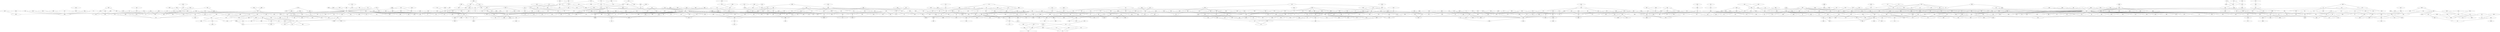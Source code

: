 strict graph  {
	5178	 [height=0.56,
		level=1,
		pos="22028.09,1640.52",
		width=3.00];
	1581	 [height=0.56,
		level=1,
		pos="20212.70,557.62",
		width=3.74];
	5178 -- 1581;
	4212	 [height=0.47,
		level=2,
		pos="21268.82,2280.30",
		width=2.07];
	5178 -- 4212;
	539	 [height=0.56,
		level=1,
		pos="22495.48,3577.08",
		width=2.35];
	5178 -- 539;
	1485	 [height=0.56,
		level=1,
		pos="22952.54,-388.05",
		width=4.04];
	5178 -- 1485;
	2362	 [height=0.47,
		level=2,
		pos="3844.94,-7662.42",
		width=1.61];
	3763	 [height=0.56,
		level=1,
		pos="5716.21,-7696.87",
		width=1.89];
	2362 -- 3763;
	1952	 [height=0.47,
		level=2,
		pos="-6742.88,5244.15",
		width=1.38];
	1387	 [height=0.47,
		level=2,
		pos="-6964.10,4593.50",
		width=2.50];
	1952 -- 1387;
	1679	 [height=0.47,
		level=2,
		pos="2547.54,4258.26",
		width=1.18];
	4608	 [height=0.56,
		level=1,
		pos="2125.75,3015.63",
		width=1.54];
	1679 -- 4608;
	2388	 [height=0.56,
		level=1,
		pos="-11101.25,-13861.89",
		width=3.47];
	5895	 [height=0.47,
		level=2,
		pos="-10348.26,-14791.37",
		width=1.71];
	2388 -- 5895;
	3942	 [height=0.59,
		level=1,
		pos="-8739.56,-13557.01",
		width=2.07];
	2388 -- 3942;
	5403	 [height=0.56,
		level=1,
		pos="-13216.16,-11510.31",
		width=2.33];
	2388 -- 5403;
	3056	 [height=0.59,
		level=1,
		pos="-12136.55,-15253.99",
		width=4.32];
	2388 -- 3056;
	3032	 [height=0.47,
		level=2,
		pos="6716.37,-251.86",
		width=3.49];
	3956	 [height=0.56,
		level=1,
		pos="5809.25,-636.13",
		width=3.17];
	3032 -- 3956;
	5511	 [height=0.56,
		level=1,
		pos="-10697.90,4207.97",
		width=5.00];
	2934	 [height=0.59,
		level=1,
		pos="-10046.61,2462.64",
		width=4.16];
	5511 -- 2934;
	388	 [height=0.47,
		level=2,
		pos="-12469.21,4206.50",
		width=3.40];
	5511 -- 388;
	1740	 [height=0.47,
		level=2,
		pos="-11931.52,2989.63",
		width=2.50];
	5511 -- 1740;
	1212	 [height=0.47,
		level=2,
		pos="-379.38,19569.47",
		width=3.94];
	3108	 [height=0.47,
		level=2,
		pos="-1367.08,19311.31",
		width=2.50];
	1212 -- 3108;
	99	 [height=0.56,
		level=1,
		pos="635.94,19735.92",
		width=3.07];
	1212 -- 99;
	2538	 [height=0.47,
		level=2,
		pos="5472.57,3860.69",
		width=2.22];
	3246	 [height=0.47,
		level=2,
		pos="5879.11,4032.39",
		width=2.32];
	2538 -- 3246;
	1079	 [height=0.56,
		level=1,
		pos="4918.68,3000.75",
		width=2.42];
	2538 -- 1079;
	1253	 [height=0.47,
		level=2,
		pos="5865.07,3614.94",
		width=1.24];
	2538 -- 1253;
	5227	 [height=0.47,
		level=2,
		pos="22282.36,-2337.07",
		width=2.60];
	3232	 [height=0.47,
		level=2,
		pos="22607.27,-1581.03",
		width=2.10];
	5227 -- 3232;
	392	 [height=0.47,
		level=2,
		pos="-2965.77,5424.35",
		width=1.90];
	2006	 [height=0.56,
		level=1,
		pos="-2818.25,4278.76",
		width=3.21];
	392 -- 2006;
	3375	 [height=0.47,
		level=2,
		pos="-4441.04,-13736.69",
		width=3.04];
	2760	 [height=0.56,
		level=1,
		pos="-4159.50,-12646.11",
		width=3.11];
	3375 -- 2760;
	5800	 [height=0.47,
		level=2,
		pos="-5713.08,1170.92",
		width=2.06];
	5775	 [height=0.56,
		level=1,
		pos="-5320.65,2025.65",
		width=2.54];
	5800 -- 5775;
	5275	 [height=0.47,
		level=2,
		pos="11415.86,16540.02",
		width=3.26];
	2888	 [height=0.56,
		level=1,
		pos="11566.94,15847.53",
		width=3.35];
	5275 -- 2888;
	378	 [height=0.56,
		level=1,
		pos="9282.92,-5482.25",
		width=1.22];
	4190	 [height=0.56,
		level=1,
		pos="9452.23,-3882.60",
		width=1.10];
	378 -- 4190;
	4503	 [height=0.47,
		level=2,
		pos="9685.38,-6076.14",
		width=1.01];
	378 -- 4503;
	5768	 [height=0.47,
		level=2,
		pos="8576.49,-5783.50",
		width=1.65];
	378 -- 5768;
	5679	 [height=0.47,
		level=2,
		pos="-2986.03,-1672.59",
		width=2.32];
	4388	 [height=0.56,
		level=1,
		pos="-1284.61,-2133.41",
		width=1.54];
	5679 -- 4388;
	2199	 [height=0.59,
		level=1,
		pos="2542.67,-778.47",
		width=3.19];
	1884	 [height=0.56,
		level=1,
		pos="1541.69,-571.65",
		width=2.65];
	2199 -- 1884;
	2199 -- 3956;
	2333	 [height=0.56,
		level=1,
		pos="-3708.50,-3560.11",
		width=3.24];
	3093	 [height=0.47,
		level=2,
		pos="-4488.79,-3003.72",
		width=0.68];
	2333 -- 3093;
	4105	 [height=0.47,
		level=2,
		pos="-4670.69,-3979.73",
		width=2.42];
	2333 -- 4105;
	4368	 [height=0.56,
		level=1,
		pos="-2926.67,-3669.87",
		width=2.42];
	2333 -- 4368;
	1384	 [height=0.47,
		level=2,
		pos="-10310.49,-3479.76",
		width=2.81];
	943	 [height=0.56,
		level=1,
		pos="-11192.53,-4820.01",
		width=3.03];
	1384 -- 943;
	4812	 [height=0.47,
		level=2,
		pos="1800.50,269.02",
		width=4.50];
	3900	 [height=0.56,
		level=1,
		pos="2077.93,369.64",
		width=2.00];
	4812 -- 3900;
	2682	 [height=0.59,
		level=1,
		pos="-10586.60,1611.94",
		width=2.00];
	5716	 [height=0.56,
		level=1,
		pos="-12344.95,2808.64",
		width=1.78];
	2682 -- 5716;
	1891	 [height=0.56,
		level=1,
		pos="-8202.50,173.57",
		width=3.31];
	2682 -- 1891;
	1104	 [height=0.47,
		level=2,
		pos="8861.45,575.99",
		width=1.81];
	2683	 [height=0.56,
		level=1,
		pos="8051.81,147.47",
		width=2.58];
	1104 -- 2683;
	5947	 [height=0.47,
		level=2,
		pos="-10727.10,-858.96",
		width=2.60];
	5947 -- 1891;
	600	 [height=0.47,
		level=2,
		pos="-5704.57,13586.78",
		width=3.00];
	1218	 [height=0.47,
		level=2,
		pos="-5566.46,14419.18",
		width=0.97];
	600 -- 1218;
	3926	 [height=0.56,
		level=1,
		pos="-4963.79,12516.57",
		width=1.17];
	600 -- 3926;
	5762	 [height=0.47,
		level=2,
		pos="-6677.86,13924.88",
		width=2.31];
	600 -- 5762;
	4453	 [height=0.47,
		level=2,
		pos="5298.30,121.93",
		width=1.67];
	773	 [height=0.56,
		level=1,
		pos="2369.85,-368.29",
		width=1.68];
	4453 -- 773;
	5277	 [height=0.47,
		level=2,
		pos="6050.66,734.81",
		width=3.31];
	4453 -- 5277;
	1347	 [height=0.56,
		level=1,
		pos="-571.41,-11233.93",
		width=0.89];
	4238	 [height=0.47,
		level=2,
		pos="-739.24,-11859.38",
		width=1.36];
	1347 -- 4238;
	2165	 [height=0.47,
		level=2,
		pos="-395.32,-11662.39",
		width=1.88];
	1347 -- 2165;
	1245	 [height=0.56,
		level=1,
		pos="2102.34,-10395.01",
		width=1.38];
	1347 -- 1245;
	2385	 [height=0.47,
		level=2,
		pos="-6937.39,-12897.78",
		width=1.43];
	4505	 [height=0.56,
		level=1,
		pos="-7356.84,-11696.59",
		width=1.33];
	2385 -- 4505;
	1630	 [height=0.47,
		level=2,
		pos="7891.92,-3181.16",
		width=2.22];
	5162	 [height=0.56,
		level=1,
		pos="7494.83,-2194.70",
		width=2.61];
	1630 -- 5162;
	1126	 [height=0.47,
		level=2,
		pos="-473.38,16043.35",
		width=2.81];
	3864	 [height=0.56,
		level=1,
		pos="-1462.66,15868.55",
		width=3.69];
	1126 -- 3864;
	3122	 [height=0.47,
		level=2,
		pos="4640.39,-17390.52",
		width=3.07];
	1875	 [height=0.47,
		level=2,
		pos="5185.21,-16546.80",
		width=1.03];
	3122 -- 1875;
	5633	 [height=0.47,
		level=2,
		pos="4033.81,-17927.88",
		width=2.31];
	3122 -- 5633;
	5556	 [height=0.47,
		level=2,
		pos="14151.31,-8646.00",
		width=1.76];
	4068	 [height=0.56,
		level=1,
		pos="13779.64,-7137.68",
		width=3.35];
	5556 -- 4068;
	5102	 [height=0.47,
		level=2,
		pos="13966.88,-9856.18",
		width=1.93];
	5556 -- 5102;
	2355	 [height=0.56,
		level=1,
		pos="-4433.74,3514.61",
		width=2.42];
	2355 -- 5775;
	4975	 [height=0.47,
		level=2,
		pos="-4104.56,3594.41",
		width=2.67];
	2355 -- 4975;
	3264	 [height=0.47,
		level=2,
		pos="-5527.20,3305.90",
		width=1.39];
	2355 -- 3264;
	2822	 [height=0.47,
		level=2,
		pos="-3556.90,9191.30",
		width=2.76];
	3684	 [height=0.47,
		level=2,
		pos="-3366.55,8362.16",
		width=3.40];
	2822 -- 3684;
	1109	 [height=0.56,
		level=1,
		pos="3894.86,-2214.49",
		width=1.64];
	5121	 [height=0.56,
		level=1,
		pos="2294.06,-945.63",
		width=1.86];
	1109 -- 5121;
	3068	 [height=0.56,
		level=1,
		pos="5129.45,-2087.80",
		width=2.19];
	1109 -- 3068;
	2556	 [height=0.56,
		level=1,
		pos="3764.36,-3706.30",
		width=2.56];
	1109 -- 2556;
	4459	 [height=0.47,
		level=2,
		pos="4695.76,-1161.32",
		width=2.28];
	1109 -- 4459;
	3363	 [height=0.56,
		level=1,
		pos="301.34,-4235.65",
		width=3.32];
	1109 -- 3363;
	3767	 [height=0.56,
		level=1,
		pos="1875.63,-1092.42",
		width=4.24];
	1109 -- 3767;
	4955	 [height=0.59,
		level=1,
		pos="5126.46,-1384.22",
		width=2.56];
	1109 -- 4955;
	1358	 [height=0.47,
		level=2,
		pos="1866.69,-2411.53",
		width=3.25];
	3938	 [height=0.56,
		level=1,
		pos="1249.43,-1304.29",
		width=3.89];
	1358 -- 3938;
	3959	 [height=0.59,
		level=1,
		pos="-13402.42,13578.78",
		width=2.86];
	5399	 [height=0.56,
		level=1,
		pos="-15194.05,12847.78",
		width=2.03];
	3959 -- 5399;
	119	 [height=0.47,
		level=2,
		pos="-1378.80,-2337.81",
		width=1.92];
	40	 [height=0.56,
		level=1,
		pos="-1488.19,-3174.94",
		width=2.56];
	119 -- 40;
	2266	 [height=0.56,
		level=1,
		pos="2992.64,4396.40",
		width=4.60];
	448	 [height=0.47,
		level=2,
		pos="3136.85,5869.85",
		width=2.72];
	2266 -- 448;
	2948	 [height=0.56,
		level=1,
		pos="1108.79,598.29",
		width=5.32];
	2266 -- 2948;
	3162	 [height=0.47,
		level=2,
		pos="2218.60,-312.18",
		width=2.31];
	773 -- 3162;
	5607	 [height=0.56,
		level=1,
		pos="1300.63,-37.10",
		width=3.25];
	773 -- 5607;
	352	 [height=0.56,
		level=1,
		pos="6651.29,1235.17",
		width=2.56];
	773 -- 352;
	1940	 [height=0.47,
		level=2,
		pos="4842.97,254.27",
		width=2.86];
	773 -- 1940;
	1075	 [height=0.56,
		level=1,
		pos="-5254.11,-9384.74",
		width=1.75];
	2547	 [height=0.47,
		level=2,
		pos="-4721.36,-9532.13",
		width=1.88];
	1075 -- 2547;
	1268	 [height=0.56,
		level=1,
		pos="-5868.01,-7658.57",
		width=2.33];
	1075 -- 1268;
	3265	 [height=0.47,
		level=2,
		pos="1003.46,523.80",
		width=4.08];
	3265 -- 5607;
	1413	 [height=0.47,
		level=2,
		pos="-9448.26,-1092.61",
		width=1.39];
	1413 -- 1891;
	1141	 [height=0.47,
		level=2,
		pos="621.30,4208.19",
		width=3.06];
	2168	 [height=0.56,
		level=1,
		pos="1249.56,2764.08",
		width=3.35];
	1141 -- 2168;
	2162	 [height=0.56,
		level=1,
		pos="-20126.45,-6313.19",
		width=2.69];
	3913	 [height=0.47,
		level=2,
		pos="-19482.15,-7525.83",
		width=1.51];
	2162 -- 3913;
	4963	 [height=0.56,
		level=1,
		pos="-20248.74,-3843.21",
		width=2.17];
	2162 -- 4963;
	2798	 [height=0.47,
		level=2,
		pos="864.79,12080.02",
		width=3.01];
	3072	 [height=0.47,
		level=2,
		pos="49.99,12746.42",
		width=1.12];
	2798 -- 3072;
	5391	 [height=0.56,
		level=1,
		pos="1349.11,10901.38",
		width=4.79];
	2798 -- 5391;
	2471	 [height=0.47,
		level=2,
		pos="1169.70,13000.33",
		width=3.17];
	2798 -- 2471;
	330	 [height=0.47,
		level=2,
		pos="23836.95,439.53",
		width=4.74];
	330 -- 1485;
	4685	 [height=0.47,
		level=2,
		pos="-4468.68,-8180.39",
		width=1.96];
	4685 -- 1268;
	5735	 [height=0.47,
		level=2,
		pos="7012.87,-6078.92",
		width=2.96];
	5545	 [height=0.47,
		level=2,
		pos="6186.91,-6354.82",
		width=1.18];
	5735 -- 5545;
	3738	 [height=0.47,
		level=2,
		pos="14350.14,1801.78",
		width=3.11];
	5444	 [height=0.56,
		level=1,
		pos="14627.28,950.56",
		width=3.24];
	3738 -- 5444;
	1296	 [height=0.56,
		level=1,
		pos="-6289.17,323.97",
		width=2.06];
	2061	 [height=0.56,
		level=1,
		pos="-5962.27,-790.66",
		width=0.61];
	1296 -- 2061;
	3354	 [height=0.47,
		level=2,
		pos="-6701.94,-81.57",
		width=2.17];
	1296 -- 3354;
	3712	 [height=0.47,
		level=2,
		pos="-7179.89,-4784.72",
		width=3.83];
	4698	 [height=0.47,
		level=2,
		pos="-7068.52,-4032.31",
		width=3.01];
	3712 -- 4698;
	2988	 [height=0.47,
		level=2,
		pos="-7106.82,-5237.12",
		width=5.03];
	3712 -- 2988;
	1029	 [height=0.56,
		level=1,
		pos="-2492.99,-9877.61",
		width=1.57];
	921	 [height=0.59,
		level=1,
		pos="-3202.98,-10766.23",
		width=3.30];
	1029 -- 921;
	5480	 [height=0.59,
		level=1,
		pos="-1495.83,-8624.57",
		width=1.73];
	1029 -- 5480;
	2571	 [height=0.47,
		level=2,
		pos="-2208.43,-10252.69",
		width=1.40];
	1029 -- 2571;
	5871	 [height=0.47,
		level=2,
		pos="-15736.71,-6796.22",
		width=2.47];
	4360	 [height=0.47,
		level=2,
		pos="-16659.60,-6547.67",
		width=2.46];
	5871 -- 4360;
	3433	 [height=0.47,
		level=2,
		pos="9374.94,-18400.73",
		width=1.76];
	116	 [height=0.56,
		level=1,
		pos="8286.17,-18560.44",
		width=1.92];
	3433 -- 116;
	3399	 [height=0.47,
		level=2,
		pos="19563.93,2739.69",
		width=3.65];
	1078	 [height=0.56,
		level=1,
		pos="19061.92,2058.18",
		width=3.28];
	3399 -- 1078;
	5087	 [height=0.56,
		level=1,
		pos="-11382.39,-10727.39",
		width=1.78];
	1184	 [height=0.47,
		level=2,
		pos="-11827.59,-11977.89",
		width=1.92];
	5087 -- 1184;
	354	 [height=0.47,
		level=2,
		pos="-11162.51,-10125.87",
		width=2.61];
	5087 -- 354;
	2098	 [height=0.56,
		level=1,
		pos="-9869.45,-10905.69",
		width=2.19];
	5087 -- 2098;
	5258	 [height=0.47,
		level=2,
		pos="-10786.05,-11824.22",
		width=1.42];
	5087 -- 5258;
	5087 -- 5403;
	2209	 [height=0.47,
		level=2,
		pos="3188.08,-2912.87",
		width=3.15];
	2209 -- 2556;
	5309	 [height=0.47,
		level=2,
		pos="-14970.02,-4140.50",
		width=3.24];
	598	 [height=0.47,
		level=2,
		pos="-14474.94,-3014.82",
		width=3.40];
	5309 -- 598;
	4315	 [height=0.47,
		level=2,
		pos="-3507.51,-5693.34",
		width=1.56];
	2288	 [height=0.47,
		level=2,
		pos="-4041.97,-5813.51",
		width=2.44];
	4315 -- 2288;
	1828	 [height=0.56,
		level=1,
		pos="-2451.22,-5118.73",
		width=2.42];
	4315 -- 1828;
	3441	 [height=0.47,
		level=2,
		pos="-8640.90,-6021.36",
		width=1.92];
	770	 [height=0.56,
		level=1,
		pos="-8515.42,-5244.55",
		width=2.38];
	3441 -- 770;
	5460	 [height=0.47,
		level=2,
		pos="2643.21,-1316.63",
		width=2.62];
	5460 -- 5121;
	159	 [height=0.59,
		level=1,
		pos="-5467.50,-3215.87",
		width=3.90];
	5245	 [height=0.56,
		level=1,
		pos="-5148.79,-4570.89",
		width=2.03];
	159 -- 5245;
	1421	 [height=0.47,
		level=2,
		pos="-3281.84,11205.84",
		width=3.58];
	2832	 [height=0.56,
		level=1,
		pos="-2675.00,10634.23",
		width=3.79];
	1421 -- 2832;
	4108	 [height=0.47,
		level=2,
		pos="2694.49,747.13",
		width=3.79];
	4108 -- 3900;
	5499	 [height=0.47,
		level=2,
		pos="-4178.23,-6964.41",
		width=2.67];
	5499 -- 1268;
	3701	 [height=0.47,
		level=2,
		pos="-5092.62,-6599.19",
		width=3.25];
	1077	 [height=0.47,
		level=2,
		pos="-5622.34,-5447.09",
		width=3.26];
	3701 -- 1077;
	5462	 [height=0.47,
		level=2,
		pos="2706.59,-3129.90",
		width=3.85];
	2846	 [height=0.47,
		level=2,
		pos="3318.69,-3497.70",
		width=1.47];
	5462 -- 2846;
	1736	 [height=0.47,
		level=2,
		pos="951.08,-3383.21",
		width=1.24];
	1618	 [height=0.56,
		level=1,
		pos="267.45,-2990.11",
		width=1.75];
	1736 -- 1618;
	1670	 [height=0.47,
		level=2,
		pos="1625.75,-3345.59",
		width=1.17];
	1736 -- 1670;
	2104	 [height=0.47,
		level=2,
		pos="-1017.86,-7256.21",
		width=2.56];
	554	 [height=0.56,
		level=1,
		pos="-386.70,-7048.04",
		width=4.38];
	2104 -- 554;
	5522	 [height=0.47,
		level=2,
		pos="3891.80,10548.93",
		width=3.35];
	5228	 [height=0.56,
		level=1,
		pos="3446.20,9837.44",
		width=3.60];
	5522 -- 5228;
	2188	 [height=0.47,
		level=2,
		pos="-3868.29,-16387.23",
		width=3.65];
	2762	 [height=0.47,
		level=2,
		pos="-3400.12,-15688.05",
		width=2.85];
	2188 -- 2762;
	4295	 [height=0.59,
		level=1,
		pos="6653.20,6209.94",
		width=1.91];
	4732	 [height=0.56,
		level=1,
		pos="4784.54,5780.82",
		width=1.96];
	4295 -- 4732;
	3693	 [height=0.47,
		level=2,
		pos="-9703.99,-15416.02",
		width=3.58];
	5895 -- 3693;
	5565	 [height=0.47,
		level=2,
		pos="1853.30,-16776.13",
		width=2.10];
	1987	 [height=0.56,
		level=1,
		pos="2510.03,-15836.54",
		width=2.26];
	5565 -- 1987;
	4118	 [height=0.47,
		level=2,
		pos="960.52,-17300.19",
		width=2.38];
	5565 -- 4118;
	3434	 [height=0.56,
		level=1,
		pos="-5535.54,8829.08",
		width=1.89];
	2006 -- 3434;
	1573	 [height=0.47,
		level=2,
		pos="-3961.95,5429.65",
		width=4.47];
	2006 -- 1573;
	1095	 [height=0.56,
		level=1,
		pos="-1416.24,2843.88",
		width=3.25];
	2006 -- 1095;
	2560	 [height=0.56,
		level=1,
		pos="-14238.95,-702.72",
		width=1.47];
	3267	 [height=0.59,
		level=1,
		pos="-16821.83,-3195.71",
		width=2.54];
	2560 -- 3267;
	4571	 [height=0.47,
		level=2,
		pos="-13233.15,-1540.36",
		width=3.93];
	2560 -- 4571;
	2560 -- 1891;
	4028	 [height=0.56,
		level=1,
		pos="-14480.78,-2545.50",
		width=2.44];
	2560 -- 4028;
	469	 [height=0.56,
		level=1,
		pos="-16804.15,-513.68",
		width=1.17];
	2560 -- 469;
	4937	 [height=0.47,
		level=2,
		pos="-14771.79,-165.95",
		width=2.86];
	2560 -- 4937;
	4033	 [height=0.47,
		level=2,
		pos="-2210.42,19057.94",
		width=3.10];
	3108 -- 4033;
	4820	 [height=0.59,
		level=1,
		pos="-1663.57,6794.75",
		width=0.75];
	1925	 [height=0.59,
		level=1,
		pos="-1719.21,4954.30",
		width=4.16];
	4820 -- 1925;
	2511	 [height=0.59,
		level=1,
		pos="-5677.39,-6784.99",
		width=1.66];
	2511 -- 1268;
	5548	 [height=0.47,
		level=2,
		pos="1809.66,2904.63",
		width=4.53];
	5873	 [height=0.56,
		level=1,
		pos="1369.66,2567.43",
		width=3.10];
	5548 -- 5873;
	5606	 [height=0.56,
		level=1,
		pos="-9066.52,-4482.45",
		width=1.22];
	3330	 [height=0.47,
		level=2,
		pos="-9865.52,-5250.49",
		width=2.53];
	5606 -- 3330;
	5606 -- 943;
	5606 -- 770;
	996	 [height=0.56,
		level=1,
		pos="-8508.55,-3061.92",
		width=1.54];
	5606 -- 996;
	2871	 [height=0.47,
		level=2,
		pos="-9455.05,-5288.66",
		width=2.85];
	5606 -- 2871;
	5587	 [height=0.47,
		level=2,
		pos="-9531.72,-3371.70",
		width=0.93];
	5606 -- 5587;
	4739	 [height=0.47,
		level=2,
		pos="-1244.30,5867.07",
		width=1.33];
	1213	 [height=0.47,
		level=2,
		pos="-976.61,4966.25",
		width=2.56];
	4739 -- 1213;
	4062	 [height=0.47,
		level=2,
		pos="500.72,4901.29",
		width=2.72];
	2835	 [height=0.47,
		level=2,
		pos="320.54,6025.92",
		width=3.93];
	4062 -- 2835;
	4062 -- 2168;
	4010	 [height=0.47,
		level=2,
		pos="-2081.68,8634.12",
		width=3.31];
	5166	 [height=0.56,
		level=1,
		pos="-1049.39,8993.25",
		width=3.96];
	4010 -- 5166;
	1963	 [height=0.56,
		level=1,
		pos="299.47,269.67",
		width=3.00];
	1963 -- 4608;
	1963 -- 2168;
	1963 -- 5607;
	5235	 [height=0.47,
		level=2,
		pos="231.90,1200.41",
		width=1.76];
	1963 -- 5235;
	2409	 [height=0.59,
		level=1,
		pos="589.39,1535.79",
		width=3.65];
	1963 -- 2409;
	1963 -- 5873;
	436	 [height=0.47,
		level=2,
		pos="1416.29,2199.72",
		width=2.38];
	1963 -- 436;
	1128	 [height=0.56,
		level=1,
		pos="1646.75,2153.31",
		width=1.54];
	1963 -- 1128;
	710	 [height=0.47,
		level=2,
		pos="269.40,1243.07",
		width=2.85];
	1963 -- 710;
	4397	 [height=0.47,
		level=2,
		pos="7845.60,-7444.83",
		width=2.01];
	5292	 [height=0.56,
		level=1,
		pos="8004.47,-8178.39",
		width=1.82];
	4397 -- 5292;
	7	 [height=0.47,
		level=2,
		pos="1204.65,-226.44",
		width=2.32];
	7 -- 5607;
	1996	 [height=0.47,
		level=2,
		pos="1038.04,-2498.91",
		width=2.97];
	1996 -- 3938;
	2000	 [height=0.47,
		level=2,
		pos="-3667.96,-2539.53",
		width=2.67];
	5799	 [height=0.47,
		level=2,
		pos="-2925.90,-2566.68",
		width=2.94];
	2000 -- 5799;
	4268	 [height=0.47,
		level=2,
		pos="19137.67,-6567.77",
		width=1.67];
	954	 [height=0.47,
		level=2,
		pos="19055.99,-5621.87",
		width=1.78];
	4268 -- 954;
	4250	 [height=0.56,
		level=1,
		pos="19454.12,-7671.41",
		width=4.39];
	4268 -- 4250;
	657	 [height=0.56,
		level=1,
		pos="-6494.49,-5127.21",
		width=3.49];
	4169	 [height=0.47,
		level=2,
		pos="-6458.32,-5973.69",
		width=3.46];
	657 -- 4169;
	3008	 [height=0.59,
		level=1,
		pos="-7501.44,-6554.41",
		width=2.68];
	657 -- 3008;
	4568	 [height=0.47,
		level=2,
		pos="-5968.95,-4036.48",
		width=2.44];
	657 -- 4568;
	657 -- 5245;
	2386	 [height=0.56,
		level=1,
		pos="-6704.70,-3648.89",
		width=4.57];
	657 -- 2386;
	2569	 [height=0.47,
		level=2,
		pos="10762.95,-15482.97",
		width=3.68];
	5318	 [height=0.56,
		level=1,
		pos="9747.08,-16268.83",
		width=2.51];
	2569 -- 5318;
	2214	 [height=0.47,
		level=2,
		pos="11553.82,-14842.56",
		width=4.72];
	2569 -- 2214;
	1599	 [height=0.47,
		level=2,
		pos="13653.71,1129.81",
		width=3.19];
	1599 -- 5444;
	626	 [height=0.47,
		level=2,
		pos="2422.06,-14906.17",
		width=0.97];
	1987 -- 626;
	3527	 [height=0.47,
		level=2,
		pos="1562.29,-15647.60",
		width=0.49];
	1987 -- 3527;
	4762	 [height=0.56,
		level=1,
		pos="3938.30,-13828.92",
		width=1.31];
	1987 -- 4762;
	3925	 [height=0.47,
		level=2,
		pos="8839.51,-19355.71",
		width=1.43];
	3925 -- 116;
	2417	 [height=0.47,
		level=2,
		pos="-14300.40,530.25",
		width=3.50];
	1394	 [height=0.56,
		level=1,
		pos="-13084.32,1010.20",
		width=4.93];
	2417 -- 1394;
	5781	 [height=0.59,
		level=1,
		pos="11246.70,-17082.12",
		width=2.14];
	5781 -- 5318;
	2841	 [height=0.47,
		level=2,
		pos="8863.05,8850.84",
		width=2.69];
	2535	 [height=0.56,
		level=1,
		pos="7693.46,9187.05",
		width=3.39];
	2841 -- 2535;
	500	 [height=0.47,
		level=2,
		pos="-533.32,4173.00",
		width=2.42];
	3215	 [height=0.47,
		level=2,
		pos="-465.40,3700.81",
		width=3.79];
	500 -- 3215;
	1950	 [height=0.47,
		level=2,
		pos="-13542.44,7954.47",
		width=1.56];
	106	 [height=0.56,
		level=1,
		pos="-13294.45,7322.47",
		width=2.47];
	1950 -- 106;
	4978	 [height=0.47,
		level=2,
		pos="-14267.76,7823.57",
		width=0.62];
	1950 -- 4978;
	1178	 [height=0.47,
		level=2,
		pos="-11607.47,-6425.61",
		width=3.07];
	1178 -- 943;
	3809	 [height=0.47,
		level=2,
		pos="-11516.58,-7049.14",
		width=1.26];
	1178 -- 3809;
	2854	 [height=0.47,
		level=2,
		pos="11280.76,-181.35",
		width=2.25];
	5213	 [height=0.56,
		level=1,
		pos="11587.84,266.30",
		width=2.07];
	2854 -- 5213;
	3744	 [height=0.56,
		level=1,
		pos="-693.09,10796.94",
		width=2.96];
	3744 -- 5166;
	1138	 [height=0.47,
		level=2,
		pos="-657.95,11498.54",
		width=1.74];
	3744 -- 1138;
	3049	 [height=0.56,
		level=1,
		pos="1367.02,-6993.01",
		width=4.32];
	3049 -- 5480;
	2194	 [height=0.47,
		level=2,
		pos="499.82,-6535.26",
		width=2.69];
	3049 -- 2194;
	2645	 [height=0.59,
		level=1,
		pos="3165.53,-7357.20",
		width=4.07];
	3049 -- 2645;
	904	 [height=0.56,
		level=1,
		pos="1665.75,-7878.18",
		width=1.68];
	3049 -- 904;
	727	 [height=0.59,
		level=1,
		pos="2992.43,-6345.04",
		width=2.31];
	3049 -- 727;
	4533	 [height=0.47,
		level=2,
		pos="972.87,-7706.05",
		width=2.71];
	3049 -- 4533;
	3582	 [height=0.47,
		level=2,
		pos="-13029.57,2962.94",
		width=1.74];
	3582 -- 5716;
	4600	 [height=0.47,
		level=2,
		pos="2593.57,3151.33",
		width=3.10];
	4600 -- 2948;
	5563	 [height=0.47,
		level=2,
		pos="18373.66,9482.62",
		width=3.10];
	3963	 [height=0.56,
		level=1,
		pos="17989.87,10232.22",
		width=2.49];
	5563 -- 3963;
	1480	 [height=0.47,
		level=2,
		pos="18832.72,7518.79",
		width=3.25];
	3438	 [height=0.47,
		level=2,
		pos="18276.56,6956.59",
		width=2.12];
	1480 -- 3438;
	1167	 [height=0.59,
		level=1,
		pos="16417.62,13493.26",
		width=3.81];
	1236	 [height=0.56,
		level=1,
		pos="14891.60,12465.55",
		width=3.28];
	1167 -- 1236;
	4137	 [height=0.47,
		level=2,
		pos="8271.52,1671.23",
		width=1.78];
	978	 [height=0.47,
		level=2,
		pos="7553.59,1825.16",
		width=1.76];
	4137 -- 978;
	334	 [height=0.47,
		level=2,
		pos="7889.82,8085.09",
		width=1.96];
	2535 -- 334;
	4593	 [height=0.59,
		level=1,
		pos="5186.27,7412.37",
		width=3.00];
	2535 -- 4593;
	4346	 [height=0.47,
		level=2,
		pos="8397.69,10111.49",
		width=1.28];
	2535 -- 4346;
	2371	 [height=0.59,
		level=1,
		pos="7167.09,10540.26",
		width=3.46];
	2535 -- 2371;
	2536	 [height=0.47,
		level=2,
		pos="21736.89,6036.96",
		width=1.61];
	5303	 [height=0.47,
		level=2,
		pos="22005.71,5324.64",
		width=1.90];
	2536 -- 5303;
	5050	 [height=0.47,
		level=2,
		pos="31.82,8955.78",
		width=1.88];
	911	 [height=0.47,
		level=2,
		pos="-262.95,9288.10",
		width=2.28];
	5050 -- 911;
	2128	 [height=0.56,
		level=1,
		pos="1090.77,8201.27",
		width=2.62];
	5050 -- 2128;
	288	 [height=0.47,
		level=2,
		pos="-27.83,195.49",
		width=1.67];
	3618	 [height=0.56,
		level=1,
		pos="479.97,139.27",
		width=3.53];
	288 -- 3618;
	1197	 [height=0.47,
		level=2,
		pos="-7450.98,-889.28",
		width=2.17];
	150	 [height=0.56,
		level=1,
		pos="-6833.30,-2042.95",
		width=2.06];
	1197 -- 150;
	3159	 [height=0.47,
		level=2,
		pos="-13379.40,-5072.14",
		width=2.18];
	5335	 [height=0.56,
		level=1,
		pos="-13618.23,-3543.13",
		width=1.93];
	3159 -- 5335;
	2217	 [height=0.47,
		level=2,
		pos="-7376.00,11608.81",
		width=1.65];
	5203	 [height=0.47,
		level=2,
		pos="-7985.12,12217.69",
		width=1.78];
	2217 -- 5203;
	3447	 [height=0.47,
		level=2,
		pos="-6534.97,10824.39",
		width=1.08];
	2217 -- 3447;
	2916	 [height=0.56,
		level=1,
		pos="4338.68,4793.05",
		width=2.40];
	3718	 [height=0.59,
		level=1,
		pos="7126.60,5235.41",
		width=4.72];
	2916 -- 3718;
	3592	 [height=0.47,
		level=2,
		pos="5678.57,5229.92",
		width=2.97];
	2916 -- 3592;
	2092	 [height=0.56,
		level=1,
		pos="1711.93,479.08",
		width=2.31];
	2916 -- 2092;
	701	 [height=0.47,
		level=2,
		pos="15640.98,11899.87",
		width=2.86];
	701 -- 1236;
	1748	 [height=0.56,
		level=1,
		pos="10293.35,3858.98",
		width=3.42];
	2089	 [height=0.56,
		level=1,
		pos="8389.36,2901.01",
		width=4.71];
	1748 -- 2089;
	2441	 [height=0.47,
		level=2,
		pos="10718.69,4597.48",
		width=2.17];
	1748 -- 2441;
	4073	 [height=0.47,
		level=2,
		pos="-2663.41,736.67",
		width=1.96];
	1739	 [height=0.56,
		level=1,
		pos="-39.95,-183.34",
		width=2.24];
	4073 -- 1739;
	5886	 [height=0.47,
		level=2,
		pos="17.36,10094.54",
		width=2.61];
	5886 -- 2128;
	2943	 [height=0.47,
		level=2,
		pos="-13614.84,-12432.45",
		width=2.21];
	2943 -- 5403;
	4540	 [height=0.47,
		level=2,
		pos="-548.98,-5503.55",
		width=2.57];
	4540 -- 3363;
	4066	 [height=0.47,
		level=2,
		pos="-12401.03,7934.61",
		width=4.64];
	106 -- 4066;
	4970	 [height=0.47,
		level=2,
		pos="-12184.62,6132.98",
		width=3.36];
	106 -- 4970;
	3633	 [height=0.59,
		level=1,
		pos="-13801.23,5673.02",
		width=1.50];
	106 -- 3633;
	2975	 [height=0.56,
		level=1,
		pos="8640.75,-14434.61",
		width=1.57];
	4481	 [height=0.56,
		level=1,
		pos="6504.64,-12933.85",
		width=1.99];
	2975 -- 4481;
	2975 -- 5318;
	5588	 [height=0.47,
		level=2,
		pos="9585.09,-14053.40",
		width=3.44];
	2975 -- 5588;
	2343	 [height=0.47,
		level=2,
		pos="-4008.58,-143.98",
		width=2.17];
	3944	 [height=0.56,
		level=1,
		pos="-3117.24,-441.06",
		width=1.89];
	2343 -- 3944;
	4225	 [height=0.56,
		level=1,
		pos="-2688.08,-14791.47",
		width=3.42];
	2762 -- 4225;
	3262	 [height=0.56,
		level=1,
		pos="16650.61,-4933.59",
		width=3.31];
	1839	 [height=0.47,
		level=2,
		pos="15799.22,-4665.23",
		width=2.03];
	3262 -- 1839;
	423	 [height=0.59,
		level=1,
		pos="16979.49,-3630.08",
		width=4.28];
	3262 -- 423;
	2320	 [height=0.47,
		level=2,
		pos="1828.65,-177.70",
		width=2.21];
	3162 -- 2320;
	5646	 [height=0.47,
		level=2,
		pos="-14338.65,3923.31",
		width=0.61];
	889	 [height=0.47,
		level=2,
		pos="-13517.72,4111.54",
		width=0.93];
	5646 -- 889;
	4802	 [height=0.47,
		level=2,
		pos="-8223.95,5607.28",
		width=2.53];
	1140	 [height=0.47,
		level=2,
		pos="-9111.60,5029.18",
		width=1.42];
	4802 -- 1140;
	1589	 [height=0.56,
		level=1,
		pos="-4920.89,5081.19",
		width=1.65];
	5536	 [height=0.56,
		level=1,
		pos="-5888.69,6213.34",
		width=2.21];
	1589 -- 5536;
	1091	 [height=0.47,
		level=2,
		pos="-4587.20,4615.90",
		width=2.25];
	1589 -- 1091;
	5898	 [height=0.47,
		level=2,
		pos="-5046.30,5453.11",
		width=3.61];
	1589 -- 5898;
	4176	 [height=0.47,
		level=2,
		pos="-5053.11,4152.53",
		width=2.07];
	1589 -- 4176;
	741	 [height=0.56,
		level=1,
		pos="-5631.64,4608.93",
		width=1.40];
	1589 -- 741;
	2924	 [height=0.47,
		level=2,
		pos="13252.69,-8006.64",
		width=2.86];
	2924 -- 4068;
	308	 [height=0.47,
		level=2,
		pos="12050.00,2931.77",
		width=2.12];
	5739	 [height=0.47,
		level=2,
		pos="11208.02,3211.44",
		width=2.40];
	308 -- 5739;
	30	 [height=0.47,
		level=2,
		pos="-6024.65,11152.87",
		width=1.43];
	3651	 [height=0.56,
		level=1,
		pos="-4948.31,10499.89",
		width=2.07];
	30 -- 3651;
	3890	 [height=0.47,
		level=2,
		pos="9811.18,-7532.52",
		width=1.36];
	5829	 [height=0.47,
		level=2,
		pos="8933.76,-7856.60",
		width=1.83];
	3890 -- 5829;
	375	 [height=0.47,
		level=2,
		pos="-2047.44,-6464.70",
		width=1.78];
	375 -- 1828;
	4893	 [height=0.47,
		level=2,
		pos="11446.40,-2359.61",
		width=3.81];
	2740	 [height=0.56,
		level=1,
		pos="12101.41,-1537.19",
		width=4.14];
	4893 -- 2740;
	2236	 [height=0.47,
		level=2,
		pos="1773.61,-3812.96",
		width=2.11];
	2236 -- 2556;
	1631	 [height=0.47,
		level=2,
		pos="7499.84,-14336.68",
		width=3.10];
	1631 -- 4481;
	1229	 [height=0.47,
		level=2,
		pos="6931.76,-15376.02",
		width=1.49];
	1631 -- 1229;
	2541	 [height=0.47,
		level=2,
		pos="9163.91,4500.73",
		width=2.01];
	4448	 [height=0.56,
		level=1,
		pos="9328.56,4994.79",
		width=3.11];
	2541 -- 4448;
	1100	 [height=0.47,
		level=2,
		pos="-634.85,-5052.33",
		width=2.11];
	1100 -- 3363;
	3681	 [height=0.47,
		level=2,
		pos="4366.96,-16117.66",
		width=3.00];
	1875 -- 3681;
	3958	 [height=0.47,
		level=2,
		pos="6199.30,-16075.46",
		width=2.03];
	1875 -- 3958;
	5186	 [height=0.47,
		level=2,
		pos="-19363.53,-4253.43",
		width=2.46];
	5186 -- 4963;
	1241	 [height=0.56,
		level=1,
		pos="10193.82,1969.93",
		width=1.22];
	2631	 [height=0.47,
		level=2,
		pos="10741.75,1807.71",
		width=0.62];
	1241 -- 2631;
	4565	 [height=0.56,
		level=1,
		pos="7881.38,2254.08",
		width=2.89];
	1241 -- 4565;
	5934	 [height=0.47,
		level=2,
		pos="3505.40,2805.67",
		width=1.43];
	5934 -- 2092;
	3758	 [height=0.47,
		level=2,
		pos="984.69,319.11",
		width=2.97];
	3758 -- 5607;
	3497	 [height=0.47,
		level=2,
		pos="-2735.30,2135.21",
		width=2.22];
	4377	 [height=0.56,
		level=1,
		pos="-1768.01,895.98",
		width=3.60];
	3497 -- 4377;
	3775	 [height=0.47,
		level=2,
		pos="4696.73,-10981.89",
		width=1.22];
	3242	 [height=0.47,
		level=2,
		pos="5110.83,-11205.66",
		width=1.96];
	3775 -- 3242;
	2259	 [height=0.47,
		level=2,
		pos="3538.38,-10887.16",
		width=1.56];
	3775 -- 2259;
	906	 [height=0.56,
		level=1,
		pos="-9637.15,8576.66",
		width=3.35];
	2073	 [height=0.47,
		level=2,
		pos="-9109.55,8100.51",
		width=1.53];
	906 -- 2073;
	4860	 [height=0.56,
		level=1,
		pos="-10491.04,6047.17",
		width=1.68];
	906 -- 4860;
	2116	 [height=0.56,
		level=1,
		pos="-10971.71,10598.01",
		width=3.74];
	906 -- 2116;
	2034	 [height=0.47,
		level=2,
		pos="-8867.81,9005.89",
		width=4.04];
	906 -- 2034;
	1302	 [height=0.47,
		level=2,
		pos="-9657.33,9666.34",
		width=2.90];
	906 -- 1302;
	4839	 [height=0.47,
		level=2,
		pos="17098.58,2125.00",
		width=2.75];
	3568	 [height=0.56,
		level=1,
		pos="16399.81,2255.99",
		width=3.11];
	4839 -- 3568;
	5670	 [height=0.47,
		level=2,
		pos="-3336.09,2628.04",
		width=3.85];
	3776	 [height=0.56,
		level=1,
		pos="-3465.06,2071.67",
		width=3.72];
	5670 -- 3776;
	5306	 [height=0.59,
		level=1,
		pos="-11451.28,-53.50",
		width=4.62];
	5306 -- 1891;
	4672	 [height=0.56,
		level=1,
		pos="5698.63,11794.01",
		width=1.57];
	3390	 [height=0.47,
		level=2,
		pos="4878.32,12198.49",
		width=2.01];
	4672 -- 3390;
	4080	 [height=0.56,
		level=1,
		pos="5092.95,9911.96",
		width=4.94];
	4672 -- 4080;
	255	 [height=0.56,
		level=1,
		pos="6101.85,13336.00",
		width=2.62];
	4672 -- 255;
	1348	 [height=0.47,
		level=2,
		pos="19114.27,-4721.02",
		width=2.01];
	954 -- 1348;
	5182	 [height=0.47,
		level=2,
		pos="2631.03,-12017.84",
		width=1.43];
	5182 -- 1245;
	1448	 [height=0.47,
		level=2,
		pos="-7285.33,-2538.48",
		width=3.10];
	1448 -- 2386;
	4927	 [height=0.56,
		level=1,
		pos="-17108.26,-5630.93",
		width=2.07];
	3267 -- 4927;
	1871	 [height=0.59,
		level=1,
		pos="-16135.98,-4334.87",
		width=2.17];
	3267 -- 1871;
	2387	 [height=0.59,
		level=1,
		pos="-18167.52,-3811.49",
		width=3.07];
	3267 -- 2387;
	2025	 [height=0.47,
		level=2,
		pos="-2488.61,-1748.66",
		width=1.83];
	2025 -- 4388;
	1663	 [height=0.47,
		level=2,
		pos="14368.26,-10875.17",
		width=2.89];
	5314	 [height=0.47,
		level=2,
		pos="14526.13,-11644.89",
		width=3.29];
	1663 -- 5314;
	1663 -- 5102;
	2934 -- 1891;
	5712	 [height=0.47,
		level=2,
		pos="167.51,-681.05",
		width=1.38];
	5226	 [height=0.56,
		level=1,
		pos="700.17,-1082.41",
		width=1.51];
	5712 -- 5226;
	5375	 [height=0.47,
		level=2,
		pos="-148.45,-477.78",
		width=1.90];
	5712 -- 5375;
	2056	 [height=0.47,
		level=2,
		pos="6395.81,-3230.33",
		width=3.15];
	2056 -- 2556;
	3139	 [height=0.56,
		level=1,
		pos="2517.42,372.75",
		width=1.57];
	4292	 [height=0.47,
		level=2,
		pos="4552.66,1399.43",
		width=1.43];
	3139 -- 4292;
	3139 -- 4448;
	3139 -- 5607;
	1899	 [height=0.59,
		level=1,
		pos="8114.26,-997.68",
		width=1.89];
	1899 -- 4190;
	808	 [height=0.56,
		level=1,
		pos="10040.17,-1659.16",
		width=1.79];
	1899 -- 808;
	1899 -- 2556;
	2230	 [height=0.56,
		level=1,
		pos="11731.03,-4452.54",
		width=1.57];
	1899 -- 2230;
	3834	 [height=0.59,
		level=1,
		pos="10016.36,-9082.08",
		width=2.63];
	217	 [height=0.59,
		level=1,
		pos="11186.99,-10070.57",
		width=2.49];
	3834 -- 217;
	3834 -- 5292;
	1920	 [height=0.47,
		level=2,
		pos="-10907.77,4592.54",
		width=1.88];
	1920 -- 4860;
	5339	 [height=0.59,
		level=1,
		pos="-14042.00,-7409.25",
		width=2.70];
	3596	 [height=0.56,
		level=1,
		pos="-12772.22,-8541.43",
		width=2.47];
	5339 -- 3596;
	3664	 [height=0.47,
		level=2,
		pos="5962.00,-5219.83",
		width=2.11];
	3664 -- 2556;
	553	 [height=0.47,
		level=2,
		pos="9644.65,2971.25",
		width=2.22];
	553 -- 5739;
	553 -- 4565;
	5065	 [height=0.47,
		level=2,
		pos="-3317.33,4087.46",
		width=2.01];
	5065 -- 1091;
	5549	 [height=0.47,
		level=2,
		pos="14026.66,-1960.75",
		width=2.75];
	2435	 [height=0.56,
		level=1,
		pos="13743.76,-1223.84",
		width=1.43];
	5549 -- 2435;
	4199	 [height=0.47,
		level=2,
		pos="14246.97,-2889.27",
		width=3.25];
	5549 -- 4199;
	5495	 [height=0.59,
		level=1,
		pos="17573.33,3540.22",
		width=4.72];
	3143	 [height=0.56,
		level=1,
		pos="17652.96,5274.39",
		width=4.81];
	5495 -- 3143;
	5495 -- 1078;
	5495 -- 3568;
	1077 -- 5245;
	4852	 [height=0.47,
		level=2,
		pos="-14580.28,15247.04",
		width=2.47];
	3781	 [height=0.56,
		level=1,
		pos="-15203.79,14625.45",
		width=5.43];
	4852 -- 3781;
	2435 -- 5444;
	3257	 [height=0.59,
		level=1,
		pos="15437.16,-1620.82",
		width=2.24];
	2435 -- 3257;
	3878	 [height=0.47,
		level=2,
		pos="13649.35,460.43",
		width=1.31];
	2435 -- 3878;
	2435 -- 5213;
	3001	 [height=0.47,
		level=2,
		pos="-5475.63,6809.29",
		width=2.07];
	5536 -- 3001;
	2586	 [height=0.47,
		level=2,
		pos="16543.07,5366.97",
		width=3.54];
	3143 -- 2586;
	5112	 [height=0.47,
		level=2,
		pos="18767.48,4967.66",
		width=3.19];
	3143 -- 5112;
	3415	 [height=0.47,
		level=2,
		pos="17829.40,6202.92",
		width=2.90];
	3143 -- 3415;
	2134	 [height=0.47,
		level=2,
		pos="1174.45,-4425.98",
		width=2.03];
	2134 -- 2556;
	2002	 [height=0.59,
		level=1,
		pos="-3005.12,13444.34",
		width=2.01];
	3170	 [height=0.56,
		level=1,
		pos="-3363.37,15187.46",
		width=4.11];
	2002 -- 3170;
	325	 [height=0.59,
		level=1,
		pos="-1934.39,12109.89",
		width=4.72];
	2002 -- 325;
	874	 [height=0.47,
		level=2,
		pos="4036.96,7713.42",
		width=4.10];
	4708	 [height=0.56,
		level=1,
		pos="4003.38,6696.21",
		width=3.76];
	874 -- 4708;
	1254	 [height=0.47,
		level=2,
		pos="1784.29,-771.52",
		width=2.47];
	5121 -- 1254;
	4813	 [height=0.56,
		level=1,
		pos="1378.87,-780.29",
		width=1.75];
	5121 -- 4813;
	5121 -- 1884;
	4128	 [height=0.47,
		level=2,
		pos="2041.04,-744.76",
		width=3.35];
	5121 -- 4128;
	817	 [height=0.47,
		level=2,
		pos="3893.36,-1481.65",
		width=2.54];
	5121 -- 817;
	5119	 [height=0.47,
		level=2,
		pos="4252.65,-1095.46",
		width=2.42];
	5121 -- 5119;
	5928	 [height=0.59,
		level=1,
		pos="5936.25,8477.96",
		width=2.07];
	4593 -- 5928;
	4593 -- 2092;
	3426	 [height=0.47,
		level=2,
		pos="1049.66,-955.51",
		width=1.28];
	3426 -- 5226;
	624	 [height=0.47,
		level=2,
		pos="4799.72,-6917.45",
		width=1.78];
	5545 -- 624;
	815	 [height=0.47,
		level=2,
		pos="5746.92,-9591.29",
		width=2.89];
	815 -- 3763;
	5583	 [height=0.47,
		level=2,
		pos="-1999.90,-15480.45",
		width=3.50];
	5583 -- 4225;
	2720	 [height=0.47,
		level=2,
		pos="15305.65,-60.55",
		width=3.74];
	2720 -- 5444;
	3819	 [height=0.59,
		level=1,
		pos="-10447.18,-855.87",
		width=1.87];
	3819 -- 1891;
	5745	 [height=0.47,
		level=2,
		pos="-18266.47,-1996.91",
		width=3.69];
	1671	 [height=0.56,
		level=1,
		pos="-18952.63,-1277.68",
		width=1.86];
	5745 -- 1671;
	2379	 [height=0.47,
		level=2,
		pos="488.14,-581.88",
		width=2.28];
	2379 -- 5226;
	784	 [height=0.47,
		level=2,
		pos="-1408.59,1597.27",
		width=0.79];
	3259	 [height=0.56,
		level=1,
		pos="-374.72,221.25",
		width=3.69];
	784 -- 3259;
	4184	 [height=0.47,
		level=2,
		pos="14765.69,2770.55",
		width=3.36];
	4184 -- 3568;
	811	 [height=0.47,
		level=2,
		pos="2767.83,5360.32",
		width=1.81];
	4608 -- 811;
	5718	 [height=0.47,
		level=2,
		pos="1899.62,5606.31",
		width=2.65];
	4608 -- 5718;
	5358	 [height=0.47,
		level=2,
		pos="1260.15,6095.00",
		width=3.75];
	4608 -- 5358;
	893	 [height=0.56,
		level=1,
		pos="2160.24,8035.48",
		width=1.33];
	4608 -- 893;
	4608 -- 2128;
	3855	 [height=0.47,
		level=2,
		pos="1900.39,6289.64",
		width=2.50];
	4608 -- 3855;
	83	 [height=0.59,
		level=1,
		pos="2381.38,5754.06",
		width=2.75];
	4608 -- 83;
	4391	 [height=0.47,
		level=2,
		pos="2378.15,5289.91",
		width=2.15];
	4608 -- 4391;
	5088	 [height=0.56,
		level=1,
		pos="15975.15,8182.86",
		width=1.40];
	197	 [height=0.59,
		level=1,
		pos="15872.95,9772.07",
		width=1.66];
	5088 -- 197;
	666	 [height=0.47,
		level=2,
		pos="15640.53,7577.05",
		width=0.76];
	5088 -- 666;
	1881	 [height=0.47,
		level=2,
		pos="258.16,-707.39",
		width=1.61];
	1881 -- 5226;
	2855	 [height=0.47,
		level=2,
		pos="-19694.58,-8636.19",
		width=1.74];
	3913 -- 2855;
	3059	 [height=0.47,
		level=2,
		pos="-18790.28,-6840.29",
		width=2.71];
	3913 -- 3059;
	4218	 [height=0.47,
		level=2,
		pos="-18405.02,-8150.82",
		width=4.97];
	3913 -- 4218;
	2592	 [height=0.56,
		level=1,
		pos="-7380.01,-9309.65",
		width=2.44];
	4895	 [height=0.47,
		level=2,
		pos="-8256.91,-9721.90",
		width=2.47];
	2592 -- 4895;
	2753	 [height=0.47,
		level=2,
		pos="-8123.46,-8639.32",
		width=2.51];
	2592 -- 2753;
	2592 -- 1268;
	2717	 [height=0.59,
		level=1,
		pos="-14623.35,6402.09",
		width=2.52];
	2717 -- 3633;
	2478	 [height=0.56,
		level=1,
		pos="-487.16,-1875.50",
		width=3.76];
	2478 -- 5226;
	4835	 [height=0.47,
		level=2,
		pos="-1678.89,-1133.33",
		width=2.97];
	2478 -- 4835;
	5558	 [height=0.47,
		level=2,
		pos="-501.67,-1437.21",
		width=3.17];
	2478 -- 5558;
	4186	 [height=0.47,
		level=2,
		pos="15147.90,-6686.62",
		width=3.29];
	4068 -- 4186;
	590	 [height=0.47,
		level=2,
		pos="12623.83,-7031.70",
		width=2.46];
	4068 -- 590;
	2574	 [height=0.47,
		level=2,
		pos="14145.38,-5943.65",
		width=3.14];
	4068 -- 2574;
	391	 [height=0.59,
		level=1,
		pos="15623.42,-8315.99",
		width=3.81];
	4068 -- 391;
	4068 -- 2230;
	5028	 [height=0.47,
		level=2,
		pos="-4503.49,-2054.58",
		width=2.79];
	5825	 [height=0.56,
		level=1,
		pos="-3940.33,-1952.34",
		width=2.17];
	5028 -- 5825;
	490	 [height=0.47,
		level=2,
		pos="-426.65,-3448.05",
		width=3.36];
	3570	 [height=0.47,
		level=2,
		pos="-1030.29,-3629.84",
		width=2.36];
	490 -- 3570;
	4583	 [height=0.47,
		level=2,
		pos="2216.23,9933.37",
		width=3.01];
	4583 -- 5391;
	5849	 [height=0.47,
		level=2,
		pos="1439.05,-223.99",
		width=3.76];
	5849 -- 5607;
	5761	 [height=0.47,
		level=2,
		pos="835.69,-1495.94",
		width=2.50];
	5125	 [height=0.47,
		level=2,
		pos="788.25,-1705.15",
		width=1.56];
	5761 -- 5125;
	595	 [height=0.47,
		level=2,
		pos="289.65,-9790.34",
		width=0.82];
	595 -- 1245;
	1601	 [height=0.47,
		level=2,
		pos="-163.67,-9965.03",
		width=2.15];
	595 -- 1601;
	4012	 [height=0.47,
		level=2,
		pos="13122.60,-10310.52",
		width=1.67];
	4012 -- 5102;
	5657	 [height=0.56,
		level=1,
		pos="-1642.36,2891.08",
		width=2.62];
	3662	 [height=0.47,
		level=2,
		pos="-2694.80,3068.27",
		width=1.67];
	5657 -- 3662;
	5657 -- 3259;
	3253	 [height=0.47,
		level=2,
		pos="11240.19,10563.71",
		width=2.03];
	1657	 [height=0.56,
		level=1,
		pos="10870.04,9454.51",
		width=3.65];
	3253 -- 1657;
	3360	 [height=0.47,
		level=2,
		pos="11818.00,3964.02",
		width=2.36];
	5739 -- 3360;
	3303	 [height=0.56,
		level=1,
		pos="-3616.84,-8433.49",
		width=3.31];
	1272	 [height=0.47,
		level=2,
		pos="-3031.60,-8314.69",
		width=4.31];
	3303 -- 1272;
	3303 -- 2760;
	3303 -- 1828;
	291	 [height=0.59,
		level=1,
		pos="-55.52,-1757.36",
		width=1.54];
	1618 -- 291;
	2014	 [height=0.47,
		level=2,
		pos="6680.46,-16700.88",
		width=3.89];
	2014 -- 3958;
	5424	 [height=0.47,
		level=2,
		pos="-7774.20,10623.12",
		width=1.90];
	5424 -- 3447;
	4394	 [height=0.47,
		level=2,
		pos="9941.45,-4127.80",
		width=1.51];
	4190 -- 4394;
	1533	 [height=0.47,
		level=2,
		pos="8387.34,-4306.48",
		width=1.42];
	4190 -- 1533;
	646	 [height=0.47,
		level=2,
		pos="5199.07,-14412.86",
		width=1.83];
	646 -- 4481;
	4872	 [height=0.47,
		level=2,
		pos="1435.75,-13238.90",
		width=1.31];
	2745	 [height=0.47,
		level=2,
		pos="1239.61,-12271.82",
		width=0.93];
	4872 -- 2745;
	2012	 [height=0.47,
		level=2,
		pos="1625.75,-13721.65",
		width=2.03];
	4872 -- 2012;
	3018	 [height=0.47,
		level=2,
		pos="-3381.37,502.64",
		width=1.86];
	1824	 [height=0.47,
		level=2,
		pos="-4433.32,645.59",
		width=3.56];
	3018 -- 1824;
	3314	 [height=0.56,
		level=1,
		pos="-1464.54,-1088.83",
		width=2.89];
	3018 -- 3314;
	4980	 [height=0.47,
		level=2,
		pos="3569.83,-9740.51",
		width=0.99];
	4980 -- 1245;
	2285	 [height=0.56,
		level=1,
		pos="465.55,-428.20",
		width=2.62];
	912	 [height=0.47,
		level=2,
		pos="-1287.64,-207.84",
		width=2.56];
	2285 -- 912;
	2285 -- 4813;
	5651	 [height=0.47,
		level=2,
		pos="-6.91,-3842.69",
		width=2.82];
	2187	 [height=0.56,
		level=1,
		pos="699.19,-3727.19",
		width=1.72];
	5651 -- 2187;
	841	 [height=0.47,
		level=2,
		pos="-6097.61,-1421.18",
		width=2.44];
	2061 -- 841;
	2691	 [height=0.56,
		level=1,
		pos="-5110.57,-1619.29",
		width=2.93];
	2061 -- 2691;
	68	 [height=0.47,
		level=2,
		pos="6182.61,13991.03",
		width=1.11];
	68 -- 255;
	864	 [height=0.47,
		level=2,
		pos="1682.96,-216.10",
		width=2.90];
	864 -- 5607;
	4229	 [height=0.47,
		level=2,
		pos="-4298.83,-5296.84",
		width=2.57];
	4229 -- 5245;
	1924	 [height=0.47,
		level=2,
		pos="7754.93,-19369.49",
		width=1.22];
	1924 -- 116;
	2659	 [height=0.56,
		level=1,
		pos="8456.26,-10582.89",
		width=1.50];
	1513	 [height=0.56,
		level=1,
		pos="7288.64,-9944.61",
		width=2.10];
	2659 -- 1513;
	2283	 [height=0.47,
		level=2,
		pos="9309.36,-10489.04",
		width=2.96];
	2659 -- 2283;
	5440	 [height=0.47,
		level=2,
		pos="-21551.74,1238.54",
		width=2.62];
	806	 [height=0.56,
		level=1,
		pos="-22116.17,648.71",
		width=3.00];
	5440 -- 806;
	3604	 [height=0.47,
		level=2,
		pos="-6862.88,842.47",
		width=0.72];
	2375	 [height=0.56,
		level=1,
		pos="-6895.07,1676.18",
		width=0.61];
	3604 -- 2375;
	5719	 [height=0.47,
		level=2,
		pos="-1945.23,-2377.08",
		width=1.78];
	5719 -- 40;
	3218	 [height=0.56,
		level=1,
		pos="13592.43,10025.06",
		width=1.75];
	3218 -- 1657;
	3218 -- 1236;
	4479	 [height=0.47,
		level=2,
		pos="12935.20,9351.96",
		width=3.15];
	3218 -- 4479;
	3218 -- 197;
	3649	 [height=0.59,
		level=1,
		pos="13911.99,8722.58",
		width=1.75];
	3218 -- 3649;
	722	 [height=0.47,
		level=2,
		pos="12856.69,11135.91",
		width=1.33];
	3218 -- 722;
	4878	 [height=0.47,
		level=2,
		pos="3209.57,8448.60",
		width=3.21];
	4878 -- 893;
	1853	 [height=0.56,
		level=1,
		pos="2435.65,-215.60",
		width=3.31];
	4565 -- 1853;
	2546	 [height=0.47,
		level=2,
		pos="8972.33,1828.93",
		width=1.81];
	4565 -- 2546;
	1853 -- 2089;
	1853 -- 5607;
	2889	 [height=0.47,
		level=2,
		pos="5433.38,1706.81",
		width=3.26];
	1853 -- 2889;
	2946	 [height=0.47,
		level=2,
		pos="110.65,-81.07",
		width=2.62];
	2946 -- 5607;
	3419	 [height=0.47,
		level=2,
		pos="8017.67,14008.45",
		width=2.22];
	5261	 [height=0.56,
		level=1,
		pos="8931.33,14087.51",
		width=3.10];
	3419 -- 5261;
	4249	 [height=0.47,
		level=2,
		pos="1639.23,-1461.57",
		width=2.56];
	4249 -- 4813;
	2259 -- 1245;
	3518	 [height=0.47,
		level=2,
		pos="19810.60,-211.15",
		width=2.06];
	1581 -- 3518;
	1581 -- 1078;
	4481 -- 1513;
	1250	 [height=0.47,
		level=2,
		pos="5703.93,-14368.15",
		width=3.86];
	4481 -- 1250;
	929	 [height=0.47,
		level=2,
		pos="7215.83,-12276.27",
		width=1.46];
	4481 -- 929;
	4481 -- 4762;
	4658	 [height=0.56,
		level=1,
		pos="8835.45,-12662.73",
		width=3.24];
	4481 -- 4658;
	4709	 [height=0.47,
		level=2,
		pos="5567.25,-12353.52",
		width=3.31];
	4481 -- 4709;
	5444 -- 3568;
	498	 [height=0.47,
		level=2,
		pos="730.13,-758.16",
		width=2.61];
	498 -- 5226;
	1315	 [height=0.47,
		level=2,
		pos="-2445.32,-7930.03",
		width=2.71];
	593	 [height=0.56,
		level=1,
		pos="-2138.00,-6900.46",
		width=1.99];
	1315 -- 593;
	5680	 [height=0.47,
		level=2,
		pos="-1879.30,16737.21",
		width=3.67];
	5680 -- 3864;
	417	 [height=0.47,
		level=2,
		pos="-1530.80,1668.68",
		width=1.12];
	417 -- 3259;
	4692	 [height=0.47,
		level=2,
		pos="-1825.14,-1480.64",
		width=2.15];
	4692 -- 3944;
	782	 [height=0.56,
		level=1,
		pos="-3149.21,7189.35",
		width=2.40];
	3684 -- 782;
	1643	 [height=0.47,
		level=2,
		pos="-6374.33,8909.47",
		width=1.68];
	3434 -- 1643;
	3429	 [height=0.47,
		level=2,
		pos="-5814.94,7874.45",
		width=1.57];
	3434 -- 3429;
	3434 -- 3447;
	4145	 [height=0.47,
		level=2,
		pos="-6839.62,9342.22",
		width=2.40];
	3434 -- 4145;
	5470	 [height=0.47,
		level=2,
		pos="-5850.65,-11001.94",
		width=1.57];
	2969	 [height=0.56,
		level=1,
		pos="-5496.85,-9952.92",
		width=3.60];
	5470 -- 2969;
	1864	 [height=0.47,
		level=2,
		pos="-5934.55,-4390.93",
		width=1.32];
	1864 -- 5245;
	1580	 [height=0.47,
		level=2,
		pos="-12743.74,-5696.64",
		width=1.74];
	943 -- 1580;
	3112	 [height=0.59,
		level=1,
		pos="-11721.92,-2601.26",
		width=2.56];
	943 -- 3112;
	2630	 [height=0.56,
		level=1,
		pos="-9732.03,-6518.75",
		width=3.00];
	943 -- 2630;
	1873	 [height=0.59,
		level=1,
		pos="-10069.31,-3974.19",
		width=3.81];
	943 -- 1873;
	943 -- 5335;
	943 -- 1891;
	943 -- 3596;
	5885	 [height=0.59,
		level=1,
		pos="-12478.54,-5133.88",
		width=2.24];
	943 -- 5885;
	3787	 [height=0.56,
		level=1,
		pos="-10145.19,-8084.66",
		width=1.85];
	943 -- 3787;
	1657 -- 4448;
	346	 [height=0.47,
		level=2,
		pos="11306.32,8787.20",
		width=2.90];
	1657 -- 346;
	2613	 [height=0.59,
		level=1,
		pos="10346.89,12357.07",
		width=3.74];
	1657 -- 2613;
	813	 [height=0.47,
		level=2,
		pos="-7556.91,9460.86",
		width=2.92];
	813 -- 4145;
	1221	 [height=0.59,
		level=1,
		pos="1291.91,-1060.99",
		width=2.31];
	1221 -- 5226;
	1410	 [height=0.59,
		level=1,
		pos="-9533.88,3618.76",
		width=3.00];
	2406	 [height=0.56,
		level=1,
		pos="-7643.17,3272.03",
		width=3.11];
	1410 -- 2406;
	1627	 [height=0.59,
		level=1,
		pos="951.41,-2426.56",
		width=3.79];
	1627 -- 3938;
	786	 [height=0.47,
		level=2,
		pos="4502.62,9410.49",
		width=3.83];
	786 -- 4080;
	2064	 [height=0.47,
		level=2,
		pos="5619.90,6906.26",
		width=3.51];
	2064 -- 4732;
	3931	 [height=0.47,
		level=2,
		pos="-5149.94,-239.53",
		width=2.00];
	1331	 [height=0.56,
		level=1,
		pos="-4349.68,-270.76",
		width=1.40];
	3931 -- 1331;
	3105	 [height=0.47,
		level=2,
		pos="-5050.82,-15.24",
		width=3.25];
	3931 -- 3105;
	778	 [height=0.47,
		level=2,
		pos="-4676.28,-2441.65",
		width=2.12];
	778 -- 5825;
	3864 -- 3170;
	2110	 [height=0.47,
		level=2,
		pos="-1139.93,15019.17",
		width=0.76];
	3864 -- 2110;
	854	 [height=0.47,
		level=2,
		pos="1190.76,4315.33",
		width=0.99];
	854 -- 2168;
	3499	 [height=0.47,
		level=2,
		pos="891.59,5387.48",
		width=1.49];
	2063	 [height=0.56,
		level=1,
		pos="1786.73,3773.05",
		width=0.67];
	3499 -- 2063;
	3628	 [height=0.59,
		level=1,
		pos="-1533.09,-5982.35",
		width=2.79];
	3628 -- 1828;
	1305	 [height=0.47,
		level=2,
		pos="-4462.20,1467.61",
		width=0.76];
	716	 [height=0.56,
		level=1,
		pos="-3912.84,1003.98",
		width=2.03];
	1305 -- 716;
	4927 -- 4360;
	1300	 [height=0.56,
		level=1,
		pos="10535.30,6767.32",
		width=4.04];
	4448 -- 1300;
	3345	 [height=0.59,
		level=1,
		pos="11673.32,5618.78",
		width=3.30];
	4448 -- 3345;
	4490	 [height=0.47,
		level=2,
		pos="13699.00,12677.97",
		width=2.57];
	1236 -- 4490;
	3557	 [height=0.59,
		level=1,
		pos="14550.06,14160.09",
		width=3.44];
	1236 -- 3557;
	4732 -- 2092;
	1376	 [height=0.47,
		level=2,
		pos="1159.82,-9346.97",
		width=0.86];
	1376 -- 1245;
	3052	 [height=0.47,
		level=2,
		pos="19181.22,-3867.40",
		width=0.97];
	1348 -- 3052;
	1527	 [height=0.47,
		level=2,
		pos="-1996.73,4229.48",
		width=2.12];
	782 -- 1527;
	782 -- 3651;
	4421	 [height=0.59,
		level=1,
		pos="-2414.50,5500.82",
		width=3.70];
	782 -- 4421;
	5125 -- 5226;
	3822	 [height=0.59,
		level=1,
		pos="16757.03,-2301.28",
		width=1.68];
	3257 -- 3822;
	5101	 [height=0.47,
		level=2,
		pos="-8468.41,2670.39",
		width=3.36];
	5101 -- 1891;
	5778	 [height=0.47,
		level=2,
		pos="9974.05,-12555.62",
		width=3.51];
	5778 -- 4658;
	34	 [height=0.47,
		level=2,
		pos="-7633.03,-7433.47",
		width=1.22];
	2498	 [height=0.47,
		level=2,
		pos="-6801.59,-7342.28",
		width=1.11];
	34 -- 2498;
	5318 -- 116;
	1911	 [height=0.47,
		level=2,
		pos="8670.76,-16242.89",
		width=1.46];
	5318 -- 1911;
	1025	 [height=0.47,
		level=2,
		pos="-3168.34,-4955.08",
		width=2.97];
	1025 -- 1828;
	1165	 [height=0.59,
		level=1,
		pos="668.67,-8.89",
		width=2.56];
	1165 -- 5607;
	1819	 [height=0.47,
		level=2,
		pos="-14530.48,12110.74",
		width=3.25];
	1819 -- 5399;
	332	 [height=0.47,
		level=2,
		pos="16584.65,972.72",
		width=3.74];
	5685	 [height=0.47,
		level=2,
		pos="17496.75,323.11",
		width=2.81];
	332 -- 5685;
	1133	 [height=0.47,
		level=2,
		pos="16451.69,40.78",
		width=2.57];
	332 -- 1133;
	332 -- 3568;
	2745 -- 1245;
	1067	 [height=0.47,
		level=2,
		pos="1809.15,-522.63",
		width=2.60];
	1067 -- 1884;
	4316	 [height=0.47,
		level=2,
		pos="1987.20,-603.15",
		width=1.31];
	1067 -- 4316;
	284	 [height=0.47,
		level=2,
		pos="8246.00,3894.16",
		width=2.32];
	2089 -- 284;
	3736	 [height=0.47,
		level=2,
		pos="-774.62,-3152.08",
		width=2.32];
	3736 -- 4388;
	1540	 [height=0.47,
		level=2,
		pos="6257.74,-1270.66",
		width=1.97];
	3068 -- 1540;
	4698 -- 2386;
	303	 [height=0.59,
		level=1,
		pos="-6252.19,17411.85",
		width=3.60];
	2151	 [height=0.59,
		level=1,
		pos="-4862.20,16573.93",
		width=5.50];
	303 -- 2151;
	3438 -- 3415;
	2861	 [height=0.47,
		level=2,
		pos="8180.31,-9465.90",
		width=2.03];
	2861 -- 5292;
	5392	 [height=0.47,
		level=2,
		pos="-11931.04,6552.06",
		width=1.71];
	5392 -- 4860;
	5175	 [height=0.59,
		level=1,
		pos="-9765.06,11744.29",
		width=2.93];
	5175 -- 2116;
	2840	 [height=0.47,
		level=2,
		pos="-19507.82,-9427.68",
		width=0.29];
	2855 -- 2840;
	2151 -- 3170;
	78	 [height=0.47,
		level=2,
		pos="-9437.84,-7089.25",
		width=2.60];
	78 -- 2630;
	4977	 [height=0.47,
		level=2,
		pos="9607.86,-1158.53",
		width=0.99];
	808 -- 4977;
	3319	 [height=0.47,
		level=2,
		pos="10475.36,-1379.48",
		width=1.18];
	808 -- 3319;
	4526	 [height=0.47,
		level=2,
		pos="914.85,-731.19",
		width=1.12];
	4526 -- 5226;
	1520	 [height=0.56,
		level=1,
		pos="4311.15,-19870.94",
		width=3.07];
	2328	 [height=0.59,
		level=1,
		pos="6123.23,-19193.16",
		width=3.77];
	1520 -- 2328;
	2157	 [height=0.47,
		level=2,
		pos="3444.42,-19858.46",
		width=1.51];
	1520 -- 2157;
	3804	 [height=0.56,
		level=1,
		pos="-12679.77,10836.89",
		width=3.17];
	3804 -- 2116;
	4510	 [height=0.47,
		level=2,
		pos="-12806.79,11484.47",
		width=2.57];
	3804 -- 4510;
	1513 -- 3763;
	712	 [height=0.47,
		level=2,
		pos="6075.61,-10611.82",
		width=2.03];
	1513 -- 712;
	2826	 [height=0.47,
		level=2,
		pos="4349.98,-5393.19",
		width=0.97];
	2826 -- 2556;
	364	 [height=0.56,
		level=1,
		pos="15092.35,4108.00",
		width=3.32];
	94	 [height=0.47,
		level=2,
		pos="14435.67,4693.74",
		width=2.01];
	364 -- 94;
	364 -- 3568;
	1716	 [height=0.47,
		level=2,
		pos="-12929.69,-3111.48",
		width=2.97];
	1716 -- 5335;
	4156	 [height=0.47,
		level=2,
		pos="-6279.93,-819.33",
		width=2.89];
	3354 -- 4156;
	905	 [height=0.47,
		level=2,
		pos="-1313.48,-1827.68",
		width=2.06];
	905 -- 4388;
	1528	 [height=0.47,
		level=2,
		pos="-398.38,-2450.17",
		width=2.12];
	905 -- 1528;
	388 -- 889;
	4441	 [height=0.56,
		level=1,
		pos="11298.55,14135.54",
		width=3.38];
	2888 -- 4441;
	4021	 [height=0.47,
		level=2,
		pos="22528.45,-6475.59",
		width=1.24];
	1142	 [height=0.56,
		level=1,
		pos="21525.98,-6745.81",
		width=2.40];
	4021 -- 1142;
	4253	 [height=0.47,
		level=2,
		pos="1079.26,-576.29",
		width=2.53];
	4253 -- 4813;
	4829	 [height=0.56,
		level=1,
		pos="2021.93,-1590.73",
		width=3.68];
	4829 -- 4813;
	2915	 [height=0.47,
		level=2,
		pos="3073.33,-2281.79",
		width=3.44];
	4829 -- 2915;
	2842	 [height=0.47,
		level=2,
		pos="2800.94,-2241.37",
		width=2.88];
	4829 -- 2842;
	5294	 [height=0.47,
		level=2,
		pos="2044.44,16838.66",
		width=1.61];
	1858	 [height=0.47,
		level=2,
		pos="1726.88,16020.12",
		width=1.42];
	5294 -- 1858;
	4756	 [height=0.47,
		level=2,
		pos="1117.97,17093.24",
		width=2.46];
	5294 -- 4756;
	3424	 [height=0.56,
		level=1,
		pos="3002.16,17377.80",
		width=4.46];
	5294 -- 3424;
	4678	 [height=0.47,
		level=2,
		pos="19598.61,4730.65",
		width=2.26];
	5112 -- 4678;
	4838	 [height=0.47,
		level=2,
		pos="1973.13,-514.59",
		width=1.57];
	4236	 [height=0.56,
		level=1,
		pos="1802.24,-355.04",
		width=2.24];
	4838 -- 4236;
	2010	 [height=0.47,
		level=2,
		pos="-5004.06,-10591.19",
		width=1.22];
	2010 -- 2969;
	4236 -- 5607;
	2605	 [height=0.59,
		level=1,
		pos="1615.70,-478.49",
		width=3.07];
	4236 -- 2605;
	3905	 [height=0.56,
		level=1,
		pos="2401.21,-655.89",
		width=2.00];
	4236 -- 3905;
	1982	 [height=0.47,
		level=2,
		pos="1848.63,-326.58",
		width=3.06];
	4236 -- 1982;
	4969	 [height=0.59,
		level=1,
		pos="2246.55,-516.73",
		width=4.48];
	4236 -- 4969;
	2049	 [height=0.47,
		level=2,
		pos="1633.03,-368.98",
		width=2.81];
	4236 -- 2049;
	1050	 [height=0.47,
		level=2,
		pos="5859.55,-3457.73",
		width=0.74];
	2556 -- 1050;
	1123	 [height=0.59,
		level=1,
		pos="2278.06,-5405.90",
		width=2.61];
	2556 -- 1123;
	2361	 [height=0.47,
		level=2,
		pos="5851.74,-4245.34",
		width=2.12];
	2556 -- 2361;
	2556 -- 5162;
	4456	 [height=0.56,
		level=1,
		pos="6661.24,-2439.78",
		width=0.78];
	2556 -- 4456;
	618	 [height=0.47,
		level=2,
		pos="4851.04,-2539.36",
		width=1.42];
	2556 -- 618;
	1325	 [height=0.47,
		level=2,
		pos="6424.58,-4204.90",
		width=3.00];
	2556 -- 1325;
	1220	 [height=0.59,
		level=1,
		pos="-157.04,-5788.21",
		width=3.44];
	2556 -- 1220;
	2825	 [height=0.59,
		level=1,
		pos="185.55,-5503.63",
		width=2.19];
	2556 -- 2825;
	3137	 [height=0.47,
		level=2,
		pos="3380.70,-6169.78",
		width=1.01];
	2556 -- 3137;
	2556 -- 2846;
	5793	 [height=0.47,
		level=2,
		pos="2264.03,-3318.71",
		width=2.35];
	2556 -- 5793;
	1695	 [height=0.47,
		level=2,
		pos="3933.18,-2640.94",
		width=0.92];
	2556 -- 1695;
	3936	 [height=0.59,
		level=1,
		pos="594.76,-4680.00",
		width=1.45];
	2556 -- 3936;
	3627	 [height=0.56,
		level=1,
		pos="4264.96,-5571.34",
		width=1.92];
	2556 -- 3627;
	409	 [height=0.47,
		level=2,
		pos="4395.04,-2492.20",
		width=4.44];
	2556 -- 409;
	1696	 [height=0.56,
		level=1,
		pos="6147.01,-2107.58",
		width=2.69];
	2556 -- 1696;
	2556 -- 727;
	2800	 [height=0.59,
		level=1,
		pos="6158.05,-1482.11",
		width=2.10];
	2556 -- 2800;
	2556 -- 554;
	5096	 [height=0.47,
		level=2,
		pos="5511.00,-5100.38",
		width=2.61];
	2556 -- 5096;
	3365	 [height=0.47,
		level=2,
		pos="2393.77,-3708.85",
		width=1.36];
	2556 -- 3365;
	5467	 [height=0.59,
		level=1,
		pos="13248.43,-4575.57",
		width=2.12];
	5467 -- 2230;
	5059	 [height=0.47,
		level=2,
		pos="-8964.81,-6733.01",
		width=2.38];
	2630 -- 5059;
	1080	 [height=0.47,
		level=2,
		pos="-4603.34,2294.74",
		width=3.31];
	1080 -- 5775;
	5636	 [height=0.56,
		level=1,
		pos="17393.43,-8611.70",
		width=2.62];
	5636 -- 4250;
	660	 [height=0.47,
		level=2,
		pos="17205.83,-9507.77",
		width=2.67];
	5636 -- 660;
	5636 -- 391;
	250	 [height=0.47,
		level=2,
		pos="17181.84,-7698.44",
		width=2.67];
	5636 -- 250;
	1130	 [height=0.47,
		level=2,
		pos="-8531.02,-4267.63",
		width=1.82];
	770 -- 1130;
	501	 [height=0.47,
		level=2,
		pos="6331.03,-7420.82",
		width=0.43];
	501 -- 3763;
	824	 [height=0.47,
		level=2,
		pos="3252.37,-8952.70",
		width=2.86];
	824 -- 1245;
	1385	 [height=0.47,
		level=2,
		pos="-4830.63,-954.12",
		width=1.24];
	1385 -- 2691;
	2166	 [height=0.47,
		level=2,
		pos="6580.37,4198.39",
		width=3.04];
	3246 -- 2166;
	1931	 [height=0.56,
		level=1,
		pos="-508.76,-625.34",
		width=2.24];
	5226 -- 1931;
	2815	 [height=0.47,
		level=2,
		pos="1057.72,-782.19",
		width=2.18];
	5226 -- 2815;
	5226 -- 4813;
	4449	 [height=0.59,
		level=1,
		pos="1031.31,-1089.91",
		width=2.75];
	5226 -- 4449;
	4343	 [height=0.47,
		level=2,
		pos="442.32,-1721.74",
		width=2.25];
	5226 -- 4343;
	5226 -- 3314;
	5226 -- 291;
	1742	 [height=0.47,
		level=2,
		pos="460.64,-1786.55",
		width=1.78];
	5226 -- 1742;
	3195	 [height=0.47,
		level=2,
		pos="886.95,-629.91",
		width=2.35];
	5226 -- 3195;
	1021	 [height=0.59,
		level=1,
		pos="-1362.21,-442.15",
		width=4.37];
	5226 -- 1021;
	2576	 [height=0.59,
		level=1,
		pos="1141.95,-804.18",
		width=2.58];
	5226 -- 2576;
	5226 -- 3938;
	3182	 [height=0.47,
		level=2,
		pos="-9717.64,6285.69",
		width=2.50];
	4860 -- 3182;
	3641	 [height=0.47,
		level=2,
		pos="-11120.86,7281.53",
		width=3.92];
	4860 -- 3641;
	4860 -- 2406;
	4860 -- 3633;
	1040	 [height=0.59,
		level=1,
		pos="-9526.18,7232.95",
		width=3.81];
	4860 -- 1040;
	2164	 [height=0.47,
		level=2,
		pos="5091.83,-459.64",
		width=2.89];
	2164 -- 3905;
	4961	 [height=0.47,
		level=2,
		pos="19680.77,-8730.69",
		width=2.15];
	4250 -- 4961;
	4250 -- 1142;
	3034	 [height=0.47,
		level=2,
		pos="12089.43,-3777.27",
		width=2.82];
	3034 -- 2230;
	3900 -- 5607;
	5876	 [height=0.47,
		level=2,
		pos="2607.86,1253.38",
		width=1.72];
	3900 -- 5876;
	3900 -- 1079;
	973	 [height=0.47,
		level=2,
		pos="3844.94,2141.05",
		width=1.04];
	3900 -- 973;
	5073	 [height=0.47,
		level=2,
		pos="1737.29,2346.22",
		width=2.69];
	5073 -- 1128;
	5803	 [height=0.56,
		level=1,
		pos="-14643.55,-5325.68",
		width=2.51];
	5335 -- 5803;
	4337	 [height=0.47,
		level=2,
		pos="-3136.88,-2988.98",
		width=2.40];
	1501	 [height=0.47,
		level=2,
		pos="-2320.37,-3533.12",
		width=2.57];
	4337 -- 1501;
	3962	 [height=0.47,
		level=2,
		pos="582.57,-419.00",
		width=1.61];
	3962 -- 4813;
	5195	 [height=0.47,
		level=2,
		pos="-11038.05,-8316.55",
		width=2.51];
	5195 -- 3787;
	5094	 [height=0.56,
		level=1,
		pos="-711.24,2786.40",
		width=5.28];
	3215 -- 5094;
	4677	 [height=0.47,
		level=2,
		pos="1480.48,-11.01",
		width=1.21];
	5607 -- 4677;
	5671	 [height=0.47,
		level=2,
		pos="1524.25,528.34",
		width=3.51];
	5607 -- 5671;
	140	 [height=0.59,
		level=1,
		pos="475.11,-151.79",
		width=5.41];
	5607 -- 140;
	5607 -- 3618;
	5397	 [height=0.56,
		level=1,
		pos="2017.29,-298.92",
		width=3.74];
	5607 -- 5397;
	4765	 [height=0.47,
		level=2,
		pos="1327.39,632.78",
		width=2.21];
	5607 -- 4765;
	5607 -- 1884;
	5760	 [height=0.47,
		level=2,
		pos="1283.87,-344.31",
		width=4.29];
	5607 -- 5760;
	5607 -- 3259;
	1483	 [height=0.47,
		level=2,
		pos="1040.97,-350.79",
		width=3.00];
	5607 -- 1483;
	5259	 [height=0.47,
		level=2,
		pos="871.66,-127.61",
		width=3.54];
	5607 -- 5259;
	4644	 [height=0.47,
		level=2,
		pos="590.70,318.95",
		width=3.67];
	5607 -- 4644;
	3451	 [height=0.47,
		level=2,
		pos="1289.93,301.11",
		width=0.54];
	5607 -- 3451;
	5326	 [height=0.47,
		level=2,
		pos="1452.64,307.38",
		width=0.35];
	5607 -- 5326;
	4203	 [height=0.47,
		level=2,
		pos="1409.39,-425.49",
		width=5.14];
	5607 -- 4203;
	5607 -- 2092;
	5353	 [height=0.47,
		level=2,
		pos="745.30,150.49",
		width=2.11];
	5607 -- 5353;
	3892	 [height=0.47,
		level=2,
		pos="917.18,183.16",
		width=1.71];
	5607 -- 3892;
	3317	 [height=0.47,
		level=2,
		pos="1093.83,-115.50",
		width=3.11];
	5607 -- 3317;
	1355	 [height=0.47,
		level=2,
		pos="779.16,-336.00",
		width=2.75];
	5607 -- 1355;
	5607 -- 2948;
	1150	 [height=0.47,
		level=2,
		pos="1194.23,391.65",
		width=1.76];
	5607 -- 1150;
	5787	 [height=0.47,
		level=2,
		pos="1464.43,755.54",
		width=3.07];
	5607 -- 5787;
	620	 [height=0.59,
		level=1,
		pos="1679.87,-81.46",
		width=2.75];
	5607 -- 620;
	5367	 [height=0.59,
		level=1,
		pos="928.62,-283.75",
		width=3.16];
	5607 -- 5367;
	4673	 [height=0.47,
		level=2,
		pos="1567.51,335.84",
		width=2.65];
	5607 -- 4673;
	5514	 [height=0.47,
		level=2,
		pos="579.96,408.89",
		width=4.10];
	5607 -- 5514;
	4272	 [height=0.47,
		level=2,
		pos="703.93,555.10",
		width=3.60];
	5607 -- 4272;
	2992	 [height=0.47,
		level=2,
		pos="884.02,3.93",
		width=4.50];
	5607 -- 2992;
	3688	 [height=0.59,
		level=1,
		pos="-15764.03,5465.80",
		width=2.35];
	145	 [height=0.59,
		level=1,
		pos="-16232.83,7324.78",
		width=0.78];
	3688 -- 145;
	3688 -- 3633;
	3926 -- 3651;
	4444	 [height=0.47,
		level=2,
		pos="-6197.60,12420.89",
		width=1.46];
	3926 -- 4444;
	3296	 [height=0.47,
		level=2,
		pos="-16721.04,-7436.05",
		width=3.15];
	3296 -- 4360;
	896	 [height=0.56,
		level=1,
		pos="-8778.50,4763.09",
		width=1.71];
	896 -- 1140;
	896 -- 2406;
	5245 -- 150;
	5245 -- 4368;
	1076	 [height=0.47,
		level=2,
		pos="12091.39,13714.69",
		width=2.61];
	4441 -- 1076;
	4441 -- 2613;
	5094 -- 1213;
	745	 [height=0.47,
		level=2,
		pos="-1205.53,3642.54",
		width=2.67];
	5094 -- 745;
	5094 -- 3259;
	826	 [height=0.47,
		level=2,
		pos="-950.66,4453.79",
		width=2.81];
	5094 -- 826;
	5094 -- 1925;
	4138	 [height=0.47,
		level=2,
		pos="-775.27,2553.32",
		width=1.93];
	5094 -- 4138;
	1765	 [height=0.47,
		level=2,
		pos="1072.23,-422.14",
		width=1.88];
	1765 -- 1884;
	107	 [height=0.47,
		level=2,
		pos="-2369.97,9624.96",
		width=2.51];
	107 -- 5166;
	2063 -- 5873;
	1007	 [height=0.47,
		level=2,
		pos="-3040.94,-1478.06",
		width=1.82];
	1007 -- 5825;
	604	 [height=0.47,
		level=2,
		pos="-1770.10,7924.15",
		width=3.26];
	604 -- 5166;
	1070	 [height=0.56,
		level=1,
		pos="-55.39,-8793.47",
		width=4.35];
	1070 -- 3763;
	3703	 [height=0.59,
		level=1,
		pos="-2163.68,-12080.47",
		width=3.44];
	1070 -- 3703;
	1404	 [height=0.47,
		level=2,
		pos="-1074.44,-8986.77",
		width=1.62];
	1070 -- 1404;
	5216	 [height=0.47,
		level=2,
		pos="-2136.78,-2982.39",
		width=2.03];
	5216 -- 5799;
	5216 -- 40;
	981	 [height=0.56,
		level=1,
		pos="3306.78,13967.16",
		width=1.65];
	851	 [height=0.47,
		level=2,
		pos="2555.80,14193.57",
		width=1.53];
	981 -- 851;
	4636	 [height=0.59,
		level=1,
		pos="3015.95,11890.04",
		width=1.98];
	981 -- 4636;
	4101	 [height=0.56,
		level=1,
		pos="3998.91,15768.91",
		width=3.67];
	981 -- 4101;
	2870	 [height=0.47,
		level=2,
		pos="-892.38,-475.97",
		width=2.75];
	1931 -- 2870;
	116 -- 2328;
	5494	 [height=0.47,
		level=2,
		pos="2402.37,-8870.15",
		width=1.36];
	5494 -- 1245;
	1137	 [height=0.59,
		level=1,
		pos="19565.07,10809.13",
		width=3.51];
	1137 -- 3963;
	2390	 [height=0.59,
		level=1,
		pos="4153.97,-11605.01",
		width=1.94];
	2390 -- 1245;
	1966	 [height=0.47,
		level=2,
		pos="14014.61,5348.13",
		width=3.85];
	1966 -- 94;
	2281	 [height=0.47,
		level=2,
		pos="19825.98,-9505.27",
		width=3.46];
	2281 -- 4961;
	893 -- 4636;
	893 -- 5228;
	5008	 [height=0.47,
		level=2,
		pos="50.94,1814.69",
		width=3.17];
	5008 -- 3259;
	2031	 [height=0.47,
		level=2,
		pos="-9259.73,-8273.90",
		width=1.97];
	2031 -- 3787;
	4520	 [height=0.47,
		level=2,
		pos="-71.82,7901.07",
		width=2.31];
	2128 -- 4520;
	5496	 [height=0.47,
		level=2,
		pos="871.10,7255.53",
		width=3.50];
	2128 -- 5496;
	2128 -- 5391;
	3245	 [height=0.47,
		level=2,
		pos="991.83,9724.09",
		width=2.06];
	2128 -- 3245;
	1941	 [height=0.47,
		level=2,
		pos="-9709.91,2269.09",
		width=2.90];
	1941 -- 1891;
	4042	 [height=0.47,
		level=2,
		pos="23881.65,-909.70",
		width=0.92];
	4042 -- 1485;
	3949	 [height=0.47,
		level=2,
		pos="1633.97,-974.22",
		width=1.65];
	4813 -- 3949;
	527	 [height=0.56,
		level=1,
		pos="305.66,-303.27",
		width=2.47];
	4813 -- 527;
	2489	 [height=0.47,
		level=2,
		pos="1470.38,-689.20",
		width=1.90];
	4813 -- 2489;
	871	 [height=0.47,
		level=2,
		pos="1564.07,-1182.01",
		width=1.42];
	4813 -- 871;
	396	 [height=0.47,
		level=2,
		pos="173.16,-17552.74",
		width=1.31];
	4118 -- 396;
	4963 -- 1671;
	2103	 [height=0.59,
		level=1,
		pos="-21055.57,-2332.07",
		width=2.93];
	4963 -- 2103;
	3884	 [height=0.47,
		level=2,
		pos="7135.77,-2230.89",
		width=0.67];
	4456 -- 3884;
	1114	 [height=0.47,
		level=2,
		pos="-4426.54,6303.42",
		width=2.81];
	1573 -- 1114;
	4476	 [height=0.47,
		level=2,
		pos="21430.65,-5851.06",
		width=1.76];
	4476 -- 1142;
	2768	 [height=0.47,
		level=2,
		pos="2584.93,-523.20",
		width=2.31];
	5397 -- 2768;
	2226	 [height=0.47,
		level=2,
		pos="-2832.75,3661.28",
		width=3.75];
	2226 -- 1095;
	5596	 [height=0.47,
		level=2,
		pos="11266.03,-6059.00",
		width=1.93];
	5442	 [height=0.47,
		level=2,
		pos="11189.55,-5563.25",
		width=2.94];
	5596 -- 5442;
	1849	 [height=0.47,
		level=2,
		pos="1145.07,-14323.71",
		width=1.71];
	1849 -- 2012;
	5170	 [height=0.47,
		level=2,
		pos="-7872.31,-3342.42",
		width=3.26];
	5170 -- 2386;
	2969 -- 1268;
	3363 -- 1501;
	3492	 [height=0.56,
		level=1,
		pos="-1085.45,-4516.00",
		width=2.76];
	3363 -- 3492;
	3363 -- 1828;
	3363 -- 4368;
	4057	 [height=0.47,
		level=2,
		pos="7064.28,139.60",
		width=3.06];
	4057 -- 3956;
	4559	 [height=0.47,
		level=2,
		pos="-2532.67,-4437.67",
		width=1.26];
	4559 -- 1828;
	352 -- 5213;
	352 -- 978;
	2248	 [height=0.47,
		level=2,
		pos="8982.32,-11845.55",
		width=3.79];
	2248 -- 4658;
	2901	 [height=0.47,
		level=2,
		pos="2149.89,-1151.58",
		width=2.65];
	2901 -- 3767;
	3353	 [height=0.47,
		level=2,
		pos="-1833.45,-4784.20",
		width=2.97];
	3353 -- 3492;
	1030	 [height=0.47,
		level=2,
		pos="11128.98,7305.76",
		width=1.21];
	1300 -- 1030;
	880	 [height=0.59,
		level=1,
		pos="8105.45,6605.92",
		width=4.25];
	880 -- 3718;
	1430	 [height=0.47,
		level=2,
		pos="-7894.31,6551.92",
		width=2.28];
	1097	 [height=0.56,
		level=1,
		pos="-7283.26,6154.00",
		width=2.69];
	1430 -- 1097;
	5118	 [height=0.59,
		level=1,
		pos="872.72,-471.20",
		width=4.25];
	1884 -- 5118;
	1884 -- 1739;
	3428	 [height=0.47,
		level=2,
		pos="1774.02,-550.58",
		width=3.07];
	1884 -- 3428;
	787	 [height=0.59,
		level=1,
		pos="177.79,-169.07",
		width=2.26];
	1884 -- 787;
	3974	 [height=0.47,
		level=2,
		pos="2271.67,-791.29",
		width=2.35];
	1884 -- 3974;
	4773	 [height=0.47,
		level=2,
		pos="1664.53,-746.75",
		width=2.71];
	1884 -- 4773;
	2476	 [height=0.47,
		level=2,
		pos="2095.84,-670.85",
		width=2.90];
	1884 -- 2476;
	4987	 [height=0.47,
		level=2,
		pos="-16700.81,-1259.07",
		width=1.01];
	4987 -- 469;
	3485	 [height=0.47,
		level=2,
		pos="-1107.43,-802.89",
		width=1.71];
	3485 -- 3314;
	4899	 [height=0.47,
		level=2,
		pos="-413.72,7218.52",
		width=3.11];
	4520 -- 4899;
	1405	 [height=0.47,
		level=2,
		pos="21891.21,-459.05",
		width=1.17];
	1405 -- 1485;
	3396	 [height=0.47,
		level=2,
		pos="-5573.27,-12510.79",
		width=2.40];
	3396 -- 2760;
	3697	 [height=0.47,
		level=2,
		pos="-8588.01,2176.54",
		width=1.68];
	1891 -- 3697;
	1891 -- 2406;
	204	 [height=0.59,
		level=1,
		pos="-7716.51,1103.23",
		width=2.40];
	1891 -- 204;
	1891 -- 1394;
	560	 [height=0.47,
		level=2,
		pos="-8349.23,-786.06",
		width=3.17];
	1891 -- 560;
	459	 [height=0.47,
		level=2,
		pos="-22307.41,-2119.88",
		width=2.36];
	677	 [height=0.56,
		level=1,
		pos="-22471.86,-1179.57",
		width=2.90];
	459 -- 677;
	1411	 [height=0.59,
		level=1,
		pos="478.81,2253.50",
		width=2.56];
	2409 -- 1411;
	4336	 [height=0.59,
		level=1,
		pos="608.95,3143.46",
		width=2.49];
	2409 -- 4336;
	344	 [height=0.47,
		level=2,
		pos="4967.58,-5769.45",
		width=1.03];
	344 -- 3627;
	5512	 [height=0.47,
		level=2,
		pos="-6931.25,-8035.84",
		width=1.58];
	5512 -- 1268;
	3872	 [height=0.56,
		level=1,
		pos="-15950.28,9256.99",
		width=2.42];
	145 -- 3872;
	741 -- 1387;
	2729	 [height=0.59,
		level=1,
		pos="-5775.68,3405.09",
		width=1.70];
	741 -- 2729;
	1220 -- 593;
	5938	 [height=0.47,
		level=2,
		pos="-11675.05,9598.13",
		width=2.76];
	2116 -- 5938;
	2620	 [height=0.47,
		level=2,
		pos="-11088.29,11437.82",
		width=1.90];
	2116 -- 2620;
	2891	 [height=0.47,
		level=2,
		pos="3247.88,7037.94",
		width=1.75];
	2891 -- 4708;
	3232 -- 1485;
	1671 -- 469;
	3500	 [height=0.59,
		level=1,
		pos="-19309.21,338.92",
		width=3.02];
	1671 -- 3500;
	3127	 [height=0.47,
		level=2,
		pos="-24478.67,-3439.96",
		width=2.69];
	4375	 [height=0.56,
		level=1,
		pos="-23756.47,-2819.55",
		width=3.88];
	3127 -- 4375;
	2420	 [height=0.47,
		level=2,
		pos="-15371.94,-3040.40",
		width=3.24];
	2420 -- 598;
	4841	 [height=0.47,
		level=2,
		pos="-15092.79,8799.44",
		width=2.62];
	4841 -- 3872;
	5829 -- 5292;
	1005	 [height=0.47,
		level=2,
		pos="1232.37,-8944.64",
		width=4.06];
	1005 -- 1245;
	624 -- 3137;
	16	 [height=0.47,
		level=2,
		pos="-8237.16,-11280.49",
		width=2.18];
	16 -- 4505;
	5772	 [height=0.47,
		level=2,
		pos="8283.39,11696.71",
		width=1.38];
	517	 [height=0.47,
		level=2,
		pos="8546.90,11033.99",
		width=1.61];
	5772 -- 517;
	1739 -- 5775;
	1626	 [height=0.47,
		level=2,
		pos="-2562.68,1141.91",
		width=2.22];
	1739 -- 1626;
	2070	 [height=0.47,
		level=2,
		pos="-17583.11,11487.76",
		width=2.25];
	1231	 [height=0.56,
		level=1,
		pos="-16946.22,10846.14",
		width=2.96];
	2070 -- 1231;
	318	 [height=0.47,
		level=2,
		pos="-8267.98,-12193.58",
		width=1.81];
	4505 -- 318;
	4505 -- 3942;
	4505 -- 1268;
	2139	 [height=0.47,
		level=2,
		pos="-5992.63,-11892.66",
		width=2.07];
	4505 -- 2139;
	2634	 [height=0.47,
		level=2,
		pos="-7476.73,-10723.56",
		width=2.57];
	4505 -- 2634;
	14	 [height=0.47,
		level=2,
		pos="-15322.95,-9433.48",
		width=2.90];
	3709	 [height=0.56,
		level=1,
		pos="-14585.60,-9278.98",
		width=2.68];
	14 -- 3709;
	3259 -- 1095;
	3035	 [height=0.47,
		level=2,
		pos="-707.37,2201.03",
		width=3.94];
	3259 -- 3035;
	4325	 [height=0.47,
		level=2,
		pos="-2153.25,1621.13",
		width=1.40];
	3259 -- 4325;
	2851	 [height=0.56,
		level=1,
		pos="90.33,2671.70",
		width=3.35];
	3259 -- 2851;
	2491	 [height=0.47,
		level=2,
		pos="-278.60,2365.93",
		width=4.06];
	3259 -- 2491;
	3835	 [height=0.47,
		level=2,
		pos="-14413.23,-6087.92",
		width=2.00];
	5803 -- 3835;
	2187 -- 4388;
	3944 -- 1331;
	3944 -- 3314;
	4796	 [height=0.47,
		level=2,
		pos="-4060.63,-1253.01",
		width=2.56];
	3944 -- 4796;
	3944 -- 2691;
	4825	 [height=0.59,
		level=1,
		pos="-2453.95,-1147.53",
		width=3.09];
	3944 -- 4825;
	4303	 [height=0.47,
		level=2,
		pos="-3392.01,-1259.29",
		width=2.03];
	3944 -- 4303;
	1665	 [height=0.47,
		level=2,
		pos="-8791.28,-1801.42",
		width=1.22];
	1495	 [height=0.47,
		level=2,
		pos="-7708.12,-1812.98",
		width=1.58];
	1665 -- 1495;
	3300	 [height=0.59,
		level=1,
		pos="-5660.98,-14203.76",
		width=2.86];
	3300 -- 2760;
	2737	 [height=0.47,
		level=2,
		pos="-6573.04,6630.43",
		width=2.92];
	1097 -- 2737;
	1097 -- 2406;
	3509	 [height=0.47,
		level=2,
		pos="4940.35,16051.84",
		width=4.28];
	3509 -- 4101;
	5775 -- 2375;
	1668	 [height=0.59,
		level=1,
		pos="-6101.64,2356.36",
		width=4.51];
	5775 -- 1668;
	5775 -- 2729;
	3563	 [height=0.47,
		level=2,
		pos="1903.32,3375.51",
		width=1.71];
	3563 -- 5873;
	1238	 [height=0.47,
		level=2,
		pos="-16113.10,355.52",
		width=1.83];
	1238 -- 469;
	3172	 [height=0.47,
		level=2,
		pos="4030.02,2991.30",
		width=2.35];
	3172 -- 2092;
	5433	 [height=0.47,
		level=2,
		pos="-12218.48,-8900.92",
		width=2.35];
	3596 -- 5433;
	3596 -- 3709;
	3596 -- 5403;
	1930	 [height=0.47,
		level=2,
		pos="-2229.62,-2676.50",
		width=1.51];
	1930 -- 40;
	2770	 [height=0.56,
		level=1,
		pos="-4139.52,-4497.51",
		width=2.14];
	2770 -- 4368;
	2867	 [height=0.47,
		level=2,
		pos="-3506.77,-5021.30",
		width=1.58];
	2770 -- 2867;
	4219	 [height=0.59,
		level=1,
		pos="5349.94,-9812.77",
		width=1.29];
	3763 -- 4219;
	3763 -- 1245;
	4008	 [height=0.47,
		level=2,
		pos="4452.44,-8895.87",
		width=2.06];
	3763 -- 4008;
	3763 -- 727;
	3763 -- 5292;
	1145	 [height=0.47,
		level=2,
		pos="-5465.73,614.97",
		width=1.39];
	1824 -- 1145;
	787 -- 4377;
	197 -- 3963;
	2079	 [height=0.59,
		level=1,
		pos="12988.35,6432.68",
		width=4.88];
	3345 -- 2079;
	4346 -- 517;
	1484	 [height=0.47,
		level=2,
		pos="11790.08,-7668.32",
		width=4.18];
	590 -- 1484;
	834	 [height=0.47,
		level=2,
		pos="22276.37,4457.99",
		width=3.25];
	834 -- 5303;
	834 -- 539;
	4452	 [height=0.47,
		level=2,
		pos="-1540.44,-15.49",
		width=0.93];
	527 -- 4452;
	818	 [height=0.47,
		level=2,
		pos="-9616.48,-11547.57",
		width=1.24];
	2098 -- 818;
	4784	 [height=0.47,
		level=2,
		pos="2025.08,-2978.11",
		width=3.11];
	2046	 [height=0.47,
		level=2,
		pos="2347.65,-2594.37",
		width=2.96];
	4784 -- 2046;
	979	 [height=0.47,
		level=2,
		pos="4591.89,-354.33",
		width=2.76];
	2768 -- 979;
	5458	 [height=0.47,
		level=2,
		pos="-7133.64,-2086.37",
		width=1.24];
	150 -- 5458;
	323	 [height=0.47,
		level=2,
		pos="1544.56,3657.28",
		width=2.53];
	323 -- 5873;
	2404	 [height=0.47,
		level=2,
		pos="492.49,-2456.44",
		width=2.12];
	2404 -- 3938;
	3674	 [height=0.47,
		level=2,
		pos="-17613.36,1369.54",
		width=2.75];
	2037	 [height=0.47,
		level=2,
		pos="-17374.96,657.12",
		width=2.03];
	3674 -- 2037;
	113	 [height=0.47,
		level=2,
		pos="11533.85,-8342.81",
		width=3.54];
	1484 -- 113;
	1440	 [height=0.47,
		level=2,
		pos="-20396.46,5580.06",
		width=1.33];
	5639	 [height=0.47,
		level=2,
		pos="-19955.25,6258.19",
		width=4.33];
	1440 -- 5639;
	2184	 [height=0.47,
		level=2,
		pos="-4675.49,38.16",
		width=3.64];
	1331 -- 2184;
	3872 -- 1231;
	3177	 [height=0.47,
		level=2,
		pos="-15212.48,9994.29",
		width=2.43];
	3872 -- 3177;
	4760	 [height=0.47,
		level=2,
		pos="-8377.43,6423.25",
		width=3.83];
	3182 -- 4760;
	3236	 [height=0.47,
		level=2,
		pos="2181.36,-208.63",
		width=2.46];
	2320 -- 3236;
	1773	 [height=0.47,
		level=2,
		pos="-6919.97,7554.61",
		width=1.24];
	1773 -- 2737;
	1229 -- 3958;
	1495 -- 5458;
	2044	 [height=0.47,
		level=2,
		pos="-13624.49,1752.20",
		width=2.94];
	2044 -- 1394;
	4028 -- 598;
	4377 -- 3776;
	5416	 [height=0.47,
		level=2,
		pos="2059.56,11698.38",
		width=2.56];
	5391 -- 5416;
	4778	 [height=0.47,
		level=2,
		pos="-4963.98,1461.74",
		width=0.92];
	4778 -- 1145;
	4080 -- 4708;
	1908	 [height=0.47,
		level=2,
		pos="-2593.01,14620.50",
		width=0.58];
	1908 -- 3170;
	2673	 [height=0.47,
		level=2,
		pos="-7395.28,2579.63",
		width=2.46];
	2406 -- 2673;
	963	 [height=0.47,
		level=2,
		pos="-7112.53,3986.97",
		width=1.51];
	2406 -- 963;
	208	 [height=0.59,
		level=1,
		pos="432.44,-11190.92",
		width=1.47];
	208 -- 1245;
	4041	 [height=0.47,
		level=2,
		pos="1301.93,-596.06",
		width=1.58];
	2489 -- 4041;
	1822	 [height=0.47,
		level=2,
		pos="-3566.07,-12128.01",
		width=1.14];
	1822 -- 2760;
	4508	 [height=0.47,
		level=2,
		pos="-1028.12,-1422.76",
		width=2.25];
	3314 -- 4508;
	3304	 [height=0.47,
		level=2,
		pos="-2243.55,117.50",
		width=3.93];
	3314 -- 3304;
	3314 -- 716;
	965	 [height=0.47,
		level=2,
		pos="-746.84,-920.21",
		width=2.06];
	3314 -- 965;
	1231 -- 5399;
	940	 [height=0.59,
		level=1,
		pos="-18467.93,9026.08",
		width=4.04];
	1231 -- 940;
	2628	 [height=0.47,
		level=2,
		pos="10031.41,-584.12",
		width=1.24];
	2628 -- 3319;
	3985	 [height=0.47,
		level=2,
		pos="7586.40,-1085.56",
		width=2.57];
	3555	 [height=0.47,
		level=2,
		pos="7082.89,-1449.36",
		width=1.62];
	3985 -- 3555;
	5551	 [height=0.47,
		level=2,
		pos="-2383.37,-3940.22",
		width=1.93];
	5551 -- 4368;
	4421 -- 1095;
	5063	 [height=0.47,
		level=2,
		pos="526.60,-9992.52",
		width=1.18];
	1245 -- 5063;
	245	 [height=0.47,
		level=2,
		pos="2497.83,-12411.94",
		width=3.10];
	1245 -- 245;
	5138	 [height=0.59,
		level=1,
		pos="227.71,-13285.88",
		width=1.50];
	1245 -- 5138;
	4885	 [height=0.47,
		level=2,
		pos="2212.16,-9044.81",
		width=2.01];
	1245 -- 4885;
	2337	 [height=0.47,
		level=2,
		pos="12600.51,-2295.94",
		width=2.86];
	2337 -- 2740;
	1482	 [height=0.59,
		level=1,
		pos="12408.04,1896.58",
		width=0.85];
	5213 -- 1482;
	5213 -- 2740;
	4892	 [height=0.47,
		level=2,
		pos="3344.27,3950.39",
		width=2.51];
	2092 -- 4892;
	2092 -- 4708;
	4603	 [height=0.47,
		level=2,
		pos="182.87,4647.28",
		width=1.76];
	4603 -- 2851;
	1972	 [height=0.47,
		level=2,
		pos="-7052.15,7847.58",
		width=1.68];
	1972 -- 3429;
	3020	 [height=0.47,
		level=2,
		pos="21874.93,-7648.33",
		width=2.03];
	1142 -- 3020;
	4552	 [height=0.47,
		level=2,
		pos="-9349.55,-2270.61",
		width=2.92];
	996 -- 4552;
	4225 -- 3703;
	4388 -- 5825;
	4388 -- 4825;
	4388 -- 40;
	2046 -- 3938;
	5513	 [height=0.47,
		level=2,
		pos="2845.34,-7569.29",
		width=1.71];
	904 -- 5513;
	4981	 [height=0.47,
		level=2,
		pos="-3538.65,-13176.14",
		width=1.88];
	2760 -- 4981;
	1828 -- 1268;
	5399 -- 3781;
	2122	 [height=0.47,
		level=2,
		pos="-7137.58,1829.78",
		width=2.69];
	2122 -- 2375;
	806 -- 677;
	3333	 [height=0.59,
		level=1,
		pos="-15029.27,-11642.82",
		width=2.96];
	5403 -- 3333;
	1470	 [height=0.47,
		level=2,
		pos="18551.52,1172.38",
		width=2.69];
	1470 -- 1078;
	1000	 [height=0.47,
		level=2,
		pos="3893.29,-13267.27",
		width=2.28];
	4762 -- 1000;
	2481	 [height=0.47,
		level=2,
		pos="-5543.93,-2204.96",
		width=1.62];
	2481 -- 2691;
	3113	 [height=0.59,
		level=1,
		pos="-18551.90,5075.21",
		width=3.86];
	575	 [height=0.56,
		level=1,
		pos="-18923.61,6814.30",
		width=3.51];
	3113 -- 575;
	3822 -- 423;
	940 -- 575;
	5176	 [height=0.47,
		level=2,
		pos="-10035.87,-8948.20",
		width=2.86];
	3787 -- 5176;
	5166 -- 2832;
	5166 -- 325;
	5166 -- 2851;
	3711	 [height=0.59,
		level=1,
		pos="1347.18,-2852.53",
		width=3.05];
	3711 -- 3938;
	469 -- 2037;
	1750	 [height=0.47,
		level=2,
		pos="1632.54,-2145.90",
		width=1.90];
	1750 -- 3938;
	4417	 [height=0.59,
		level=1,
		pos="2296.92,19055.45",
		width=4.23];
	4417 -- 3424;
	4417 -- 99;
	3827	 [height=0.47,
		level=2,
		pos="19191.68,-3144.99",
		width=1.47];
	3052 -- 3827;
	1696 -- 3555;
	804	 [height=0.59,
		level=1,
		pos="8481.11,15674.65",
		width=2.82];
	804 -- 5261;
	2613 -- 5261;
	2927	 [height=0.59,
		level=1,
		pos="-37.12,-14883.37",
		width=1.57];
	2927 -- 5138;
	1041	 [height=0.59,
		level=1,
		pos="-1088.39,-13891.80",
		width=1.45];
	5138 -- 1041;
	3424 -- 4101;
	5639 -- 575;
	2230 -- 5442;
	2444	 [height=0.47,
		level=2,
		pos="-631.16,-1442.79",
		width=2.72];
	2444 -- 5558;
	5004	 [height=0.47,
		level=2,
		pos="-23157.40,-3633.16",
		width=3.14];
	4375 -- 5004;
	4375 -- 677;
	2418	 [height=0.47,
		level=2,
		pos="6271.68,164.92",
		width=2.72];
	5277 -- 2418;
	3570 -- 40;
	4087	 [height=0.47,
		level=2,
		pos="-12380.67,1240.05",
		width=2.76];
	4087 -- 1394;
	4146	 [height=0.47,
		level=2,
		pos="-4261.56,-7843.08",
		width=1.43];
	1268 -- 4146;
	1268 -- 2498;
	2103 -- 677;
	2800 -- 2683;
	853	 [height=0.47,
		level=2,
		pos="9087.88,-469.13",
		width=1.22];
	2683 -- 853;
	2233	 [height=0.56,
		level=1,
		pos="-15015.13,1996.30",
		width=2.12];
	1394 -- 2233;
	1556	 [height=0.47,
		level=2,
		pos="1403.43,-2524.13",
		width=2.57];
	1556 -- 3938;
	5194	 [height=0.47,
		level=2,
		pos="-17823.25,6709.16",
		width=3.40];
	5194 -- 575;
	5011	 [height=0.47,
		level=2,
		pos="-15694.82,2369.60",
		width=1.74];
	2233 -- 5011;
}
